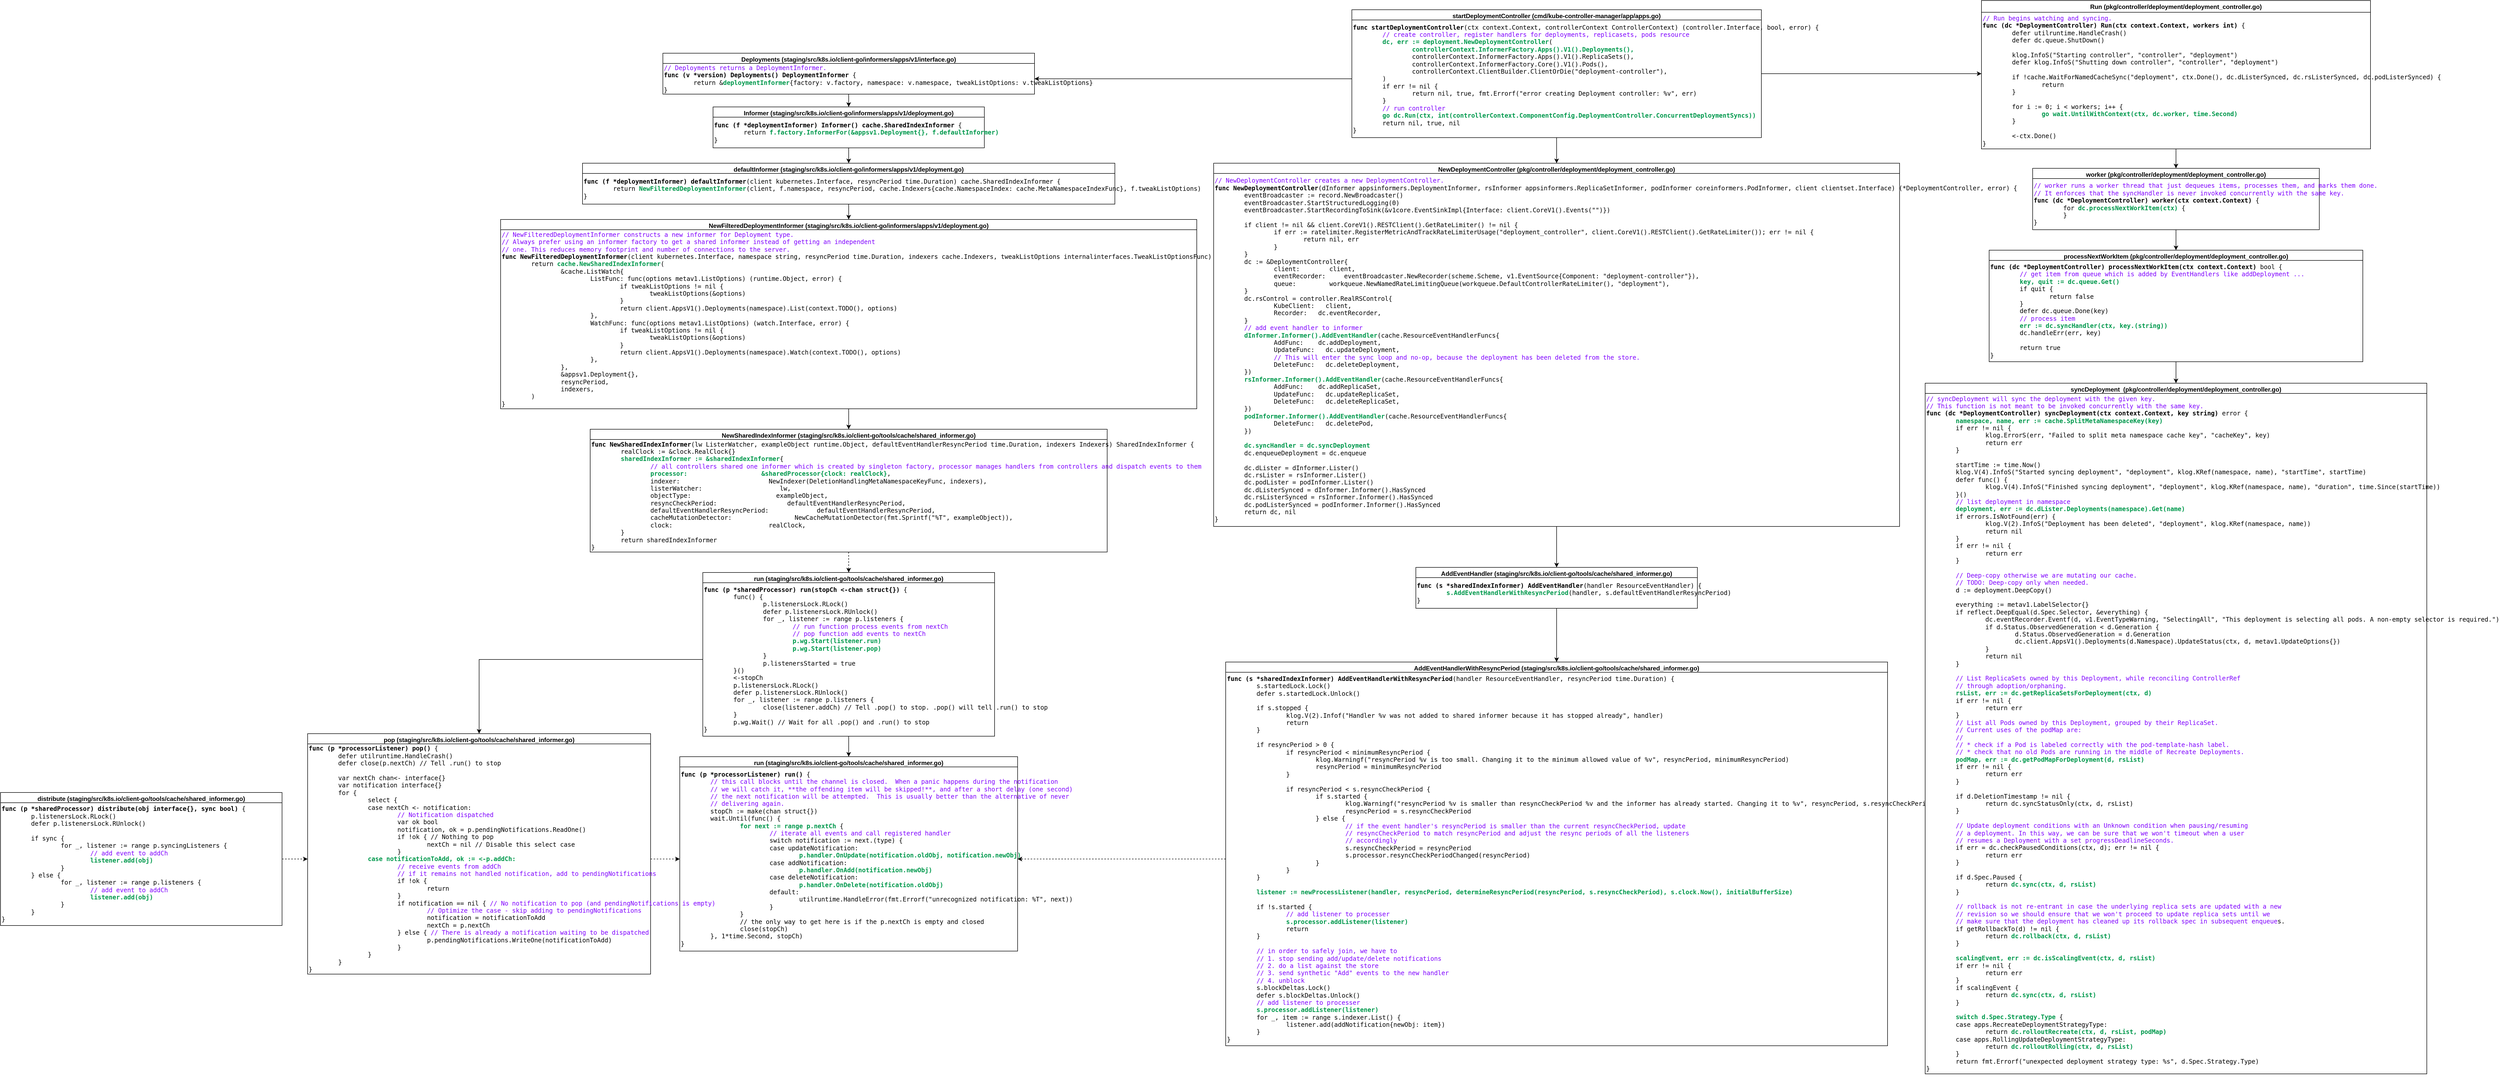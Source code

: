 <mxfile version="19.0.3" type="device"><diagram id="HCxS8oL4tQ2x_tnT8Usb" name="第 1 页"><mxGraphModel dx="3903" dy="865" grid="1" gridSize="10" guides="1" tooltips="1" connect="1" arrows="1" fold="1" page="1" pageScale="1" pageWidth="827" pageHeight="1169" math="0" shadow="0"><root><mxCell id="0"/><mxCell id="1" parent="0"/><mxCell id="SUEiK80_hyN9KT_NCAV2-45" style="edgeStyle=orthogonalEdgeStyle;rounded=0;orthogonalLoop=1;jettySize=auto;html=1;exitX=1;exitY=0.5;exitDx=0;exitDy=0;entryX=0;entryY=0.5;entryDx=0;entryDy=0;fontColor=#00994D;" edge="1" parent="1" source="SUEiK80_hyN9KT_NCAV2-1" target="SUEiK80_hyN9KT_NCAV2-43"><mxGeometry relative="1" as="geometry"/></mxCell><mxCell id="SUEiK80_hyN9KT_NCAV2-1" value="startDeploymentController (cmd/kube-controller-manager/app/apps.go)" style="swimlane;" vertex="1" parent="1"><mxGeometry x="620" y="40" width="800" height="250" as="geometry"/></mxCell><mxCell id="SUEiK80_hyN9KT_NCAV2-2" value="&lt;pre&gt;&lt;b&gt;func startDeploymentController&lt;/b&gt;(ctx context.Context, controllerContext ControllerContext) (controller.Interface, bool, error) {&lt;br&gt;&lt;span style=&quot;white-space: pre;&quot;&gt;&#9;&lt;/span&gt;&lt;font color=&quot;#7f00ff&quot;&gt;// create controller, register handlers for deployments, replicasets, pods resource&lt;/font&gt;&lt;br&gt;&lt;div&gt;&lt;span style=&quot;&quot;&gt;&#9;&lt;/span&gt;&lt;b&gt;&lt;font color=&quot;#00994d&quot;&gt;dc, err := deployment.NewDeploymentController&lt;/font&gt;&lt;/b&gt;(&lt;/div&gt;&lt;div&gt;&lt;span style=&quot;&quot;&gt;&#9;&#9;&lt;/span&gt;&lt;b&gt;&lt;font color=&quot;#00994d&quot;&gt;controllerContext.InformerFactory.Apps().V1().Deployments(),&lt;/font&gt;&lt;/b&gt;&lt;/div&gt;&lt;div&gt;&lt;span style=&quot;&quot;&gt;&#9;&#9;&lt;/span&gt;controllerContext.InformerFactory.Apps().V1().ReplicaSets(),&lt;/div&gt;&lt;div&gt;&lt;span style=&quot;&quot;&gt;&#9;&#9;&lt;/span&gt;controllerContext.InformerFactory.Core().V1().Pods(),&lt;/div&gt;&lt;div&gt;&lt;span style=&quot;&quot;&gt;&#9;&#9;&lt;/span&gt;controllerContext.ClientBuilder.ClientOrDie(&quot;deployment-controller&quot;),&lt;/div&gt;&lt;div&gt;&lt;span style=&quot;&quot;&gt;&#9;&lt;/span&gt;)&lt;/div&gt;&lt;div&gt;&lt;span style=&quot;&quot;&gt;&#9;&lt;/span&gt;if err != nil {&lt;/div&gt;&lt;div&gt;&lt;span style=&quot;&quot;&gt;&#9;&#9;&lt;/span&gt;return nil, true, fmt.Errorf(&quot;error creating Deployment controller: %v&quot;, err)&lt;/div&gt;&lt;div&gt;&lt;span style=&quot;&quot;&gt;&#9;&lt;/span&gt;}&lt;/div&gt;&lt;div&gt;&lt;span style=&quot;white-space: pre;&quot;&gt;&#9;&lt;/span&gt;&lt;font color=&quot;#7f00ff&quot;&gt;// run controller&lt;/font&gt;&lt;br&gt;&lt;/div&gt;&lt;div&gt;&lt;span style=&quot;&quot;&gt;&#9;&lt;/span&gt;&lt;b&gt;&lt;font color=&quot;#00994d&quot;&gt;go dc.Run(ctx, int(controllerContext.ComponentConfig.DeploymentController.ConcurrentDeploymentSyncs))&lt;/font&gt;&lt;/b&gt;&lt;/div&gt;&lt;div&gt;&lt;span style=&quot;&quot;&gt;&#9;&lt;/span&gt;return nil, true, nil&lt;/div&gt;&lt;div&gt;}&lt;/div&gt;&lt;/pre&gt;" style="rounded=0;whiteSpace=wrap;html=1;align=left;" vertex="1" parent="SUEiK80_hyN9KT_NCAV2-1"><mxGeometry y="20" width="800" height="230" as="geometry"/></mxCell><mxCell id="SUEiK80_hyN9KT_NCAV2-3" value="Deployments (staging/src/k8s.io/client-go/informers/apps/v1/interface.go)" style="swimlane;fontColor=#000000;" vertex="1" parent="1"><mxGeometry x="-726" y="125" width="726" height="80" as="geometry"/></mxCell><mxCell id="SUEiK80_hyN9KT_NCAV2-4" value="&lt;pre&gt;&lt;font color=&quot;#7f00ff&quot;&gt;// Deployments returns a DeploymentInformer.&lt;/font&gt;&lt;div&gt;&lt;b&gt;func (v *version) Deployments() DeploymentInformer&lt;/b&gt; {&lt;/div&gt;&lt;div&gt;&lt;span style=&quot;&quot;&gt;&#9;&lt;/span&gt;return &amp;amp;&lt;b&gt;&lt;font color=&quot;#00994d&quot;&gt;deploymentInformer&lt;/font&gt;&lt;/b&gt;{factory: v.factory, namespace: v.namespace, tweakListOptions: v.tweakListOptions}&lt;/div&gt;&lt;div&gt;}&lt;/div&gt;&lt;/pre&gt;" style="rounded=0;whiteSpace=wrap;html=1;fontColor=#000000;align=left;" vertex="1" parent="SUEiK80_hyN9KT_NCAV2-3"><mxGeometry y="20" width="726" height="60" as="geometry"/></mxCell><mxCell id="SUEiK80_hyN9KT_NCAV2-8" value="Informer (staging/src/k8s.io/client-go/informers/apps/v1/deployment.go)" style="swimlane;fontColor=#000000;" vertex="1" parent="1"><mxGeometry x="-628" y="230" width="530" height="80" as="geometry"/></mxCell><mxCell id="SUEiK80_hyN9KT_NCAV2-6" value="&lt;pre&gt;&lt;b&gt;func (f *deploymentInformer) Informer() cache.SharedIndexInformer&lt;/b&gt; {&lt;div&gt;&lt;span style=&quot;&quot;&gt;&#9;&lt;/span&gt;return &lt;b&gt;&lt;font color=&quot;#00994d&quot;&gt;f.factory.InformerFor(&amp;amp;appsv1.Deployment{}, f.defaultInformer)&lt;/font&gt;&lt;/b&gt;&lt;/div&gt;&lt;div&gt;}&lt;/div&gt;&lt;/pre&gt;" style="rounded=0;whiteSpace=wrap;html=1;fontColor=#000000;align=left;" vertex="1" parent="SUEiK80_hyN9KT_NCAV2-8"><mxGeometry y="20" width="530" height="60" as="geometry"/></mxCell><mxCell id="SUEiK80_hyN9KT_NCAV2-36" style="edgeStyle=orthogonalEdgeStyle;rounded=0;orthogonalLoop=1;jettySize=auto;html=1;exitX=0.5;exitY=1;exitDx=0;exitDy=0;entryX=0.5;entryY=0;entryDx=0;entryDy=0;fontColor=#00994D;" edge="1" parent="1" source="SUEiK80_hyN9KT_NCAV2-9" target="SUEiK80_hyN9KT_NCAV2-11"><mxGeometry relative="1" as="geometry"/></mxCell><mxCell id="SUEiK80_hyN9KT_NCAV2-9" value="defaultInformer (staging/src/k8s.io/client-go/informers/apps/v1/deployment.go)" style="swimlane;fontColor=#000000;" vertex="1" parent="1"><mxGeometry x="-883" y="340" width="1040" height="80" as="geometry"/></mxCell><mxCell id="SUEiK80_hyN9KT_NCAV2-10" value="&lt;pre&gt;&lt;b&gt;func (f *deploymentInformer) defaultInformer&lt;/b&gt;(client kubernetes.Interface, resyncPeriod time.Duration) cache.SharedIndexInformer {&lt;div&gt;&lt;span style=&quot;&quot;&gt;&#9;&lt;/span&gt;return &lt;b&gt;&lt;font color=&quot;#00994d&quot;&gt;NewFilteredDeploymentInformer&lt;/font&gt;&lt;/b&gt;(client, f.namespace, resyncPeriod, cache.Indexers{cache.NamespaceIndex: cache.MetaNamespaceIndexFunc}, f.tweakListOptions)&lt;/div&gt;&lt;div&gt;}&lt;/div&gt;&lt;/pre&gt;" style="rounded=0;whiteSpace=wrap;html=1;fontColor=#000000;align=left;" vertex="1" parent="SUEiK80_hyN9KT_NCAV2-9"><mxGeometry y="20" width="1040" height="60" as="geometry"/></mxCell><mxCell id="SUEiK80_hyN9KT_NCAV2-11" value="NewFilteredDeploymentInformer (staging/src/k8s.io/client-go/informers/apps/v1/deployment.go)" style="swimlane;fontColor=#000000;" vertex="1" parent="1"><mxGeometry x="-1043" y="450" width="1360" height="370" as="geometry"/></mxCell><mxCell id="SUEiK80_hyN9KT_NCAV2-12" value="&lt;pre&gt;&lt;font color=&quot;#7f00ff&quot;&gt;// NewFilteredDeploymentInformer constructs a new informer for Deployment type.&lt;/font&gt;&lt;div&gt;&lt;font color=&quot;#7f00ff&quot;&gt;// Always prefer using an informer factory to get a shared informer instead of getting an independent&lt;/font&gt;&lt;/div&gt;&lt;div&gt;&lt;font color=&quot;#7f00ff&quot;&gt;// one. This reduces memory footprint and number of connections to the server.&lt;/font&gt;&lt;/div&gt;&lt;div&gt;&lt;b&gt;func NewFilteredDeploymentInformer&lt;/b&gt;(client kubernetes.Interface, namespace string, resyncPeriod time.Duration, indexers cache.Indexers, tweakListOptions internalinterfaces.TweakListOptionsFunc) cache.SharedIndexInformer {&lt;/div&gt;&lt;div&gt;&lt;span style=&quot;&quot;&gt;&#9;&lt;/span&gt;return &lt;b&gt;&lt;font color=&quot;#00994d&quot;&gt;cache.NewSharedIndexInformer&lt;/font&gt;&lt;/b&gt;(&lt;/div&gt;&lt;div&gt;&lt;span style=&quot;&quot;&gt;&#9;&#9;&lt;/span&gt;&amp;amp;cache.ListWatch{&lt;/div&gt;&lt;div&gt;&lt;span style=&quot;&quot;&gt;&#9;&#9;&#9;&lt;/span&gt;ListFunc: func(options metav1.ListOptions) (runtime.Object, error) {&lt;/div&gt;&lt;div&gt;&lt;span style=&quot;&quot;&gt;&#9;&#9;&#9;&#9;&lt;/span&gt;if tweakListOptions != nil {&lt;/div&gt;&lt;div&gt;&lt;span style=&quot;&quot;&gt;&#9;&#9;&#9;&#9;&#9;&lt;/span&gt;tweakListOptions(&amp;amp;options)&lt;/div&gt;&lt;div&gt;&lt;span style=&quot;&quot;&gt;&#9;&#9;&#9;&#9;&lt;/span&gt;}&lt;/div&gt;&lt;div&gt;&lt;span style=&quot;&quot;&gt;&#9;&#9;&#9;&#9;&lt;/span&gt;return client.AppsV1().Deployments(namespace).List(context.TODO(), options)&lt;/div&gt;&lt;div&gt;&lt;span style=&quot;&quot;&gt;&#9;&#9;&#9;&lt;/span&gt;},&lt;/div&gt;&lt;div&gt;&lt;span style=&quot;&quot;&gt;&#9;&#9;&#9;&lt;/span&gt;WatchFunc: func(options metav1.ListOptions) (watch.Interface, error) {&lt;/div&gt;&lt;div&gt;&lt;span style=&quot;&quot;&gt;&#9;&#9;&#9;&#9;&lt;/span&gt;if tweakListOptions != nil {&lt;/div&gt;&lt;div&gt;&lt;span style=&quot;&quot;&gt;&#9;&#9;&#9;&#9;&#9;&lt;/span&gt;tweakListOptions(&amp;amp;options)&lt;/div&gt;&lt;div&gt;&lt;span style=&quot;&quot;&gt;&#9;&#9;&#9;&#9;&lt;/span&gt;}&lt;/div&gt;&lt;div&gt;&lt;span style=&quot;&quot;&gt;&#9;&#9;&#9;&#9;&lt;/span&gt;return client.AppsV1().Deployments(namespace).Watch(context.TODO(), options)&lt;/div&gt;&lt;div&gt;&lt;span style=&quot;&quot;&gt;&#9;&#9;&#9;&lt;/span&gt;},&lt;/div&gt;&lt;div&gt;&lt;span style=&quot;&quot;&gt;&#9;&#9;&lt;/span&gt;},&lt;/div&gt;&lt;div&gt;&lt;span style=&quot;&quot;&gt;&#9;&#9;&lt;/span&gt;&amp;amp;appsv1.Deployment{},&lt;/div&gt;&lt;div&gt;&lt;span style=&quot;&quot;&gt;&#9;&#9;&lt;/span&gt;resyncPeriod,&lt;/div&gt;&lt;div&gt;&lt;span style=&quot;&quot;&gt;&#9;&#9;&lt;/span&gt;indexers,&lt;/div&gt;&lt;div&gt;&lt;span style=&quot;&quot;&gt;&#9;&lt;/span&gt;)&lt;/div&gt;&lt;div&gt;}&lt;/div&gt;&lt;/pre&gt;" style="rounded=0;whiteSpace=wrap;html=1;fontColor=#000000;align=left;" vertex="1" parent="SUEiK80_hyN9KT_NCAV2-11"><mxGeometry y="20" width="1360" height="350" as="geometry"/></mxCell><mxCell id="SUEiK80_hyN9KT_NCAV2-13" value="NewSharedIndexInformer (staging/src/k8s.io/client-go/tools/cache/shared_informer.go)" style="swimlane;fontColor=#000000;" vertex="1" parent="1"><mxGeometry x="-868" y="860" width="1010" height="240" as="geometry"/></mxCell><mxCell id="SUEiK80_hyN9KT_NCAV2-14" value="&lt;pre&gt;&lt;div&gt;&lt;b&gt;func NewSharedIndexInformer&lt;/b&gt;(lw ListerWatcher, exampleObject runtime.Object, defaultEventHandlerResyncPeriod time.Duration, indexers Indexers) SharedIndexInformer {&lt;/div&gt;&lt;div&gt;&lt;span style=&quot;&quot;&gt;&#9;&lt;/span&gt;realClock := &amp;amp;clock.RealClock{}&lt;/div&gt;&lt;div&gt;&lt;span style=&quot;&quot;&gt;&#9;&lt;/span&gt;&lt;b&gt;&lt;font color=&quot;#00994d&quot;&gt;sharedIndexInformer := &amp;amp;sharedIndexInformer&lt;/font&gt;&lt;/b&gt;{&lt;/div&gt;&lt;div&gt;&lt;span style=&quot;white-space: pre;&quot;&gt;&#9;&lt;/span&gt;&lt;span style=&quot;white-space: pre;&quot;&gt;&#9;&lt;/span&gt;&lt;font color=&quot;#7f00ff&quot;&gt;// all controllers shared one informer which is created by singleton factory, processor manages handlers from controllers and dispatch events to them&lt;/font&gt;&lt;br&gt;&lt;/div&gt;&lt;div&gt;&lt;span style=&quot;&quot;&gt;&#9;&#9;&lt;/span&gt;&lt;b&gt;&lt;font color=&quot;#00994d&quot;&gt;processor:&amp;nbsp; &amp;nbsp; &amp;nbsp; &amp;nbsp; &amp;nbsp; &amp;nbsp; &amp;nbsp; &amp;nbsp; &amp;nbsp; &amp;nbsp; &amp;amp;sharedProcessor{clock: realClock}&lt;/font&gt;&lt;/b&gt;,&lt;/div&gt;&lt;div&gt;&lt;span style=&quot;&quot;&gt;&#9;&#9;&lt;/span&gt;indexer:&amp;nbsp; &amp;nbsp; &amp;nbsp; &amp;nbsp; &amp;nbsp; &amp;nbsp; &amp;nbsp; &amp;nbsp; &amp;nbsp; &amp;nbsp; &amp;nbsp; &amp;nbsp;&amp;nbsp;NewIndexer(DeletionHandlingMetaNamespaceKeyFunc, indexers),&lt;/div&gt;&lt;div&gt;&lt;span style=&quot;&quot;&gt;&#9;&#9;&lt;/span&gt;listerWatcher:&amp;nbsp; &amp;nbsp; &amp;nbsp; &amp;nbsp; &amp;nbsp; &amp;nbsp; &amp;nbsp; &amp;nbsp; &amp;nbsp; &amp;nbsp;  lw,&lt;/div&gt;&lt;div&gt;&lt;span style=&quot;&quot;&gt;&#9;&#9;&lt;/span&gt;objectType:&amp;nbsp; &amp;nbsp; &amp;nbsp; &amp;nbsp; &amp;nbsp; &amp;nbsp; &amp;nbsp; &amp;nbsp; &amp;nbsp; &amp;nbsp; &amp;nbsp;  exampleObject,&lt;/div&gt;&lt;div&gt;&lt;span style=&quot;&quot;&gt;&#9;&#9;&lt;/span&gt;resyncCheckPeriod:&amp;nbsp; &amp;nbsp; &amp;nbsp; &amp;nbsp; &amp;nbsp; &amp;nbsp; &amp;nbsp; &amp;nbsp;    defaultEventHandlerResyncPeriod,&lt;/div&gt;&lt;div&gt;&lt;span style=&quot;&quot;&gt;&#9;&#9;&lt;/span&gt;defaultEventHandlerResyncPeriod:             defaultEventHandlerResyncPeriod,&lt;/div&gt;&lt;div&gt;&lt;span style=&quot;&quot;&gt;&#9;&#9;&lt;/span&gt;cacheMutationDetector:&amp;nbsp; &amp;nbsp; &amp;nbsp; &amp;nbsp; &amp;nbsp; &amp;nbsp;      NewCacheMutationDetector(fmt.Sprintf(&quot;%T&quot;, exampleObject)),&lt;/div&gt;&lt;div&gt;&lt;span style=&quot;&quot;&gt;&#9;&#9;&lt;/span&gt;clock:&amp;nbsp; &amp;nbsp; &amp;nbsp; &amp;nbsp; &amp;nbsp; &amp;nbsp; &amp;nbsp; &amp;nbsp; &amp;nbsp; &amp;nbsp; &amp;nbsp; &amp;nbsp; &amp;nbsp; realClock,&lt;/div&gt;&lt;div&gt;&lt;span style=&quot;&quot;&gt;&#9;&lt;/span&gt;}&lt;/div&gt;&lt;div&gt;&lt;span style=&quot;&quot;&gt;&#9;&lt;/span&gt;return sharedIndexInformer&lt;/div&gt;&lt;div&gt;}&lt;/div&gt;&lt;/pre&gt;" style="rounded=0;whiteSpace=wrap;html=1;fontColor=#000000;align=left;" vertex="1" parent="SUEiK80_hyN9KT_NCAV2-13"><mxGeometry y="20" width="1010" height="220" as="geometry"/></mxCell><mxCell id="SUEiK80_hyN9KT_NCAV2-15" value="NewDeploymentController (pkg/controller/deployment/deployment_controller.go)" style="swimlane;fontColor=#000000;" vertex="1" parent="1"><mxGeometry x="350" y="340" width="1340" height="710" as="geometry"/></mxCell><mxCell id="SUEiK80_hyN9KT_NCAV2-16" value="&lt;pre&gt;&lt;font color=&quot;#7f00ff&quot;&gt;// NewDeploymentController creates a new DeploymentController.&lt;/font&gt;&lt;div&gt;&lt;b&gt;func NewDeploymentController&lt;/b&gt;(dInformer appsinformers.DeploymentInformer, rsInformer appsinformers.ReplicaSetInformer, podInformer coreinformers.PodInformer, client clientset.Interface) (*DeploymentController, error) {&lt;/div&gt;&lt;div&gt;&lt;span style=&quot;&quot;&gt;&#9;&lt;/span&gt;eventBroadcaster := record.NewBroadcaster()&lt;/div&gt;&lt;div&gt;&lt;span style=&quot;&quot;&gt;&#9;&lt;/span&gt;eventBroadcaster.StartStructuredLogging(0)&lt;/div&gt;&lt;div&gt;&lt;span style=&quot;&quot;&gt;&#9;&lt;/span&gt;eventBroadcaster.StartRecordingToSink(&amp;amp;v1core.EventSinkImpl{Interface: client.CoreV1().Events(&quot;&quot;)})&lt;/div&gt;&lt;div&gt;&lt;br&gt;&lt;/div&gt;&lt;div&gt;&lt;span style=&quot;&quot;&gt;&#9;&lt;/span&gt;if client != nil &amp;amp;&amp;amp; client.CoreV1().RESTClient().GetRateLimiter() != nil {&lt;/div&gt;&lt;div&gt;&lt;span style=&quot;&quot;&gt;&#9;&#9;&lt;/span&gt;if err := ratelimiter.RegisterMetricAndTrackRateLimiterUsage(&quot;deployment_controller&quot;, client.CoreV1().RESTClient().GetRateLimiter()); err != nil {&lt;/div&gt;&lt;div&gt;&lt;span style=&quot;&quot;&gt;&#9;&#9;&#9;&lt;/span&gt;return nil, err&lt;/div&gt;&lt;div&gt;&lt;span style=&quot;&quot;&gt;&#9;&#9;&lt;/span&gt;}&lt;/div&gt;&lt;div&gt;&lt;span style=&quot;&quot;&gt;&#9;&lt;/span&gt;}&lt;/div&gt;&lt;div&gt;&lt;span style=&quot;&quot;&gt;&#9;&lt;/span&gt;dc := &amp;amp;DeploymentController{&lt;/div&gt;&lt;div&gt;&lt;span style=&quot;&quot;&gt;&#9;&#9;&lt;/span&gt;client:&amp;nbsp; &amp;nbsp; &amp;nbsp; &amp;nbsp; client,&lt;/div&gt;&lt;div&gt;&lt;span style=&quot;&quot;&gt;&#9;&#9;&lt;/span&gt;eventRecorder:     eventBroadcaster.NewRecorder(scheme.Scheme, v1.EventSource{Component: &quot;deployment-controller&quot;}),&lt;/div&gt;&lt;div&gt;&lt;span style=&quot;&quot;&gt;&#9;&#9;&lt;/span&gt;queue:&amp;nbsp; &amp;nbsp; &amp;nbsp; &amp;nbsp;  workqueue.NewNamedRateLimitingQueue(workqueue.DefaultControllerRateLimiter(), &quot;deployment&quot;),&lt;/div&gt;&lt;div&gt;&lt;span style=&quot;&quot;&gt;&#9;&lt;/span&gt;}&lt;/div&gt;&lt;div&gt;&lt;span style=&quot;&quot;&gt;&#9;&lt;/span&gt;dc.rsControl = controller.RealRSControl{&lt;/div&gt;&lt;div&gt;&lt;span style=&quot;&quot;&gt;&#9;&#9;&lt;/span&gt;KubeClient:   client,&lt;/div&gt;&lt;div&gt;&lt;span style=&quot;&quot;&gt;&#9;&#9;&lt;/span&gt;Recorder:&amp;nbsp; &amp;nbsp;dc.eventRecorder,&lt;/div&gt;&lt;div&gt;&lt;span style=&quot;&quot;&gt;&#9;&lt;/span&gt;}&lt;/div&gt;&lt;div&gt;&lt;span style=&quot;white-space: pre;&quot;&gt;&#9;&lt;/span&gt;&lt;font color=&quot;#7f00ff&quot;&gt;// add event handler to informer&lt;/font&gt;&lt;br&gt;&lt;/div&gt;&lt;div&gt;&lt;span style=&quot;&quot;&gt;&#9;&lt;/span&gt;&lt;b&gt;&lt;font color=&quot;#00994d&quot;&gt;dInformer.Informer().AddEventHandler&lt;/font&gt;&lt;/b&gt;(cache.ResourceEventHandlerFuncs{&lt;/div&gt;&lt;div&gt;&lt;span style=&quot;&quot;&gt;&#9;&#9;&lt;/span&gt;AddFunc:&amp;nbsp; &amp;nbsp; dc.addDeployment,&lt;/div&gt;&lt;div&gt;&lt;span style=&quot;&quot;&gt;&#9;&#9;&lt;/span&gt;UpdateFunc:   dc.updateDeployment,&lt;/div&gt;&lt;div&gt;&lt;span style=&quot;&quot;&gt;&#9;&#9;&lt;/span&gt;&lt;font color=&quot;#7f00ff&quot;&gt;// This will enter the sync loop and no-op, because the deployment has been deleted from the store.&lt;/font&gt;&lt;/div&gt;&lt;div&gt;&lt;span style=&quot;&quot;&gt;&#9;&#9;&lt;/span&gt;DeleteFunc:   dc.deleteDeployment,&lt;/div&gt;&lt;div&gt;&lt;span style=&quot;&quot;&gt;&#9;&lt;/span&gt;})&lt;/div&gt;&lt;div&gt;&lt;span style=&quot;&quot;&gt;&#9;&lt;/span&gt;&lt;b&gt;&lt;font color=&quot;#00994d&quot;&gt;rsInformer.Informer().AddEventHandler&lt;/font&gt;&lt;/b&gt;(cache.ResourceEventHandlerFuncs{&lt;/div&gt;&lt;div&gt;&lt;span style=&quot;&quot;&gt;&#9;&#9;&lt;/span&gt;AddFunc:&amp;nbsp; &amp;nbsp; dc.addReplicaSet,&lt;/div&gt;&lt;div&gt;&lt;span style=&quot;&quot;&gt;&#9;&#9;&lt;/span&gt;UpdateFunc:   dc.updateReplicaSet,&lt;/div&gt;&lt;div&gt;&lt;span style=&quot;&quot;&gt;&#9;&#9;&lt;/span&gt;DeleteFunc:   dc.deleteReplicaSet,&lt;/div&gt;&lt;div&gt;&lt;span style=&quot;&quot;&gt;&#9;&lt;/span&gt;})&lt;/div&gt;&lt;div&gt;&lt;span style=&quot;&quot;&gt;&#9;&lt;/span&gt;&lt;b&gt;&lt;font color=&quot;#00994d&quot;&gt;podInformer.Informer().AddEventHandler&lt;/font&gt;&lt;/b&gt;(cache.ResourceEventHandlerFuncs{&lt;/div&gt;&lt;div&gt;&lt;span style=&quot;&quot;&gt;&#9;&#9;&lt;/span&gt;DeleteFunc:   dc.deletePod,&lt;/div&gt;&lt;div&gt;&lt;span style=&quot;&quot;&gt;&#9;&lt;/span&gt;})&lt;/div&gt;&lt;div&gt;&lt;br&gt;&lt;/div&gt;&lt;div&gt;&lt;span style=&quot;&quot;&gt;&#9;&lt;/span&gt;&lt;b&gt;&lt;font color=&quot;#00994d&quot;&gt;dc.syncHandler = dc.syncDeployment&lt;/font&gt;&lt;/b&gt;&lt;/div&gt;&lt;div&gt;&lt;span style=&quot;&quot;&gt;&#9;&lt;/span&gt;dc.enqueueDeployment = dc.enqueue&lt;/div&gt;&lt;div&gt;&lt;br&gt;&lt;/div&gt;&lt;div&gt;&lt;span style=&quot;&quot;&gt;&#9;&lt;/span&gt;dc.dLister = dInformer.Lister()&lt;/div&gt;&lt;div&gt;&lt;span style=&quot;&quot;&gt;&#9;&lt;/span&gt;dc.rsLister = rsInformer.Lister()&lt;/div&gt;&lt;div&gt;&lt;span style=&quot;&quot;&gt;&#9;&lt;/span&gt;dc.podLister = podInformer.Lister()&lt;/div&gt;&lt;div&gt;&lt;span style=&quot;&quot;&gt;&#9;&lt;/span&gt;dc.dListerSynced = dInformer.Informer().HasSynced&lt;/div&gt;&lt;div&gt;&lt;span style=&quot;&quot;&gt;&#9;&lt;/span&gt;dc.rsListerSynced = rsInformer.Informer().HasSynced&lt;/div&gt;&lt;div&gt;&lt;span style=&quot;&quot;&gt;&#9;&lt;/span&gt;dc.podListerSynced = podInformer.Informer().HasSynced&lt;/div&gt;&lt;div&gt;&lt;span style=&quot;&quot;&gt;&#9;&lt;/span&gt;return dc, nil&lt;/div&gt;&lt;div&gt;}&lt;/div&gt;&lt;/pre&gt;" style="rounded=0;whiteSpace=wrap;html=1;fontColor=#000000;align=left;" vertex="1" parent="SUEiK80_hyN9KT_NCAV2-15"><mxGeometry y="20" width="1340" height="690" as="geometry"/></mxCell><mxCell id="SUEiK80_hyN9KT_NCAV2-17" value="AddEventHandler (staging/src/k8s.io/client-go/tools/cache/shared_informer.go)" style="swimlane;fontColor=#000000;" vertex="1" parent="1"><mxGeometry x="745" y="1130" width="550" height="80" as="geometry"/></mxCell><mxCell id="SUEiK80_hyN9KT_NCAV2-18" value="&lt;pre&gt;&lt;b&gt;func (s *sharedIndexInformer) AddEventHandler&lt;/b&gt;(handler ResourceEventHandler) {&lt;div&gt;&lt;span style=&quot;&quot;&gt;&#9;&lt;/span&gt;&lt;b&gt;&lt;font color=&quot;#00994d&quot;&gt;s.AddEventHandlerWithResyncPeriod&lt;/font&gt;&lt;/b&gt;(handler, s.defaultEventHandlerResyncPeriod)&lt;/div&gt;&lt;div&gt;}&lt;/div&gt;&lt;/pre&gt;" style="rounded=0;whiteSpace=wrap;html=1;fontColor=#000000;align=left;" vertex="1" parent="SUEiK80_hyN9KT_NCAV2-17"><mxGeometry y="20" width="550" height="60" as="geometry"/></mxCell><mxCell id="SUEiK80_hyN9KT_NCAV2-19" value="AddEventHandlerWithResyncPeriod (staging/src/k8s.io/client-go/tools/cache/shared_informer.go)" style="swimlane;fontColor=#000000;" vertex="1" parent="1"><mxGeometry x="373.5" y="1315" width="1293" height="750" as="geometry"/></mxCell><mxCell id="SUEiK80_hyN9KT_NCAV2-20" value="&lt;pre&gt;&lt;b&gt;func (s *sharedIndexInformer) AddEventHandlerWithResyncPeriod&lt;/b&gt;(handler ResourceEventHandler, resyncPeriod time.Duration) {&lt;div&gt;&lt;span style=&quot;&quot;&gt;&#9;&lt;/span&gt;s.startedLock.Lock()&lt;/div&gt;&lt;div&gt;&lt;span style=&quot;&quot;&gt;&#9;&lt;/span&gt;defer s.startedLock.Unlock()&lt;/div&gt;&lt;div&gt;&lt;br&gt;&lt;/div&gt;&lt;div&gt;&lt;span style=&quot;&quot;&gt;&#9;&lt;/span&gt;if s.stopped {&lt;/div&gt;&lt;div&gt;&lt;span style=&quot;&quot;&gt;&#9;&#9;&lt;/span&gt;klog.V(2).Infof(&quot;Handler %v was not added to shared informer because it has stopped already&quot;, handler)&lt;/div&gt;&lt;div&gt;&lt;span style=&quot;&quot;&gt;&#9;&#9;&lt;/span&gt;return&lt;/div&gt;&lt;div&gt;&lt;span style=&quot;&quot;&gt;&#9;&lt;/span&gt;}&lt;/div&gt;&lt;div&gt;&lt;br&gt;&lt;/div&gt;&lt;div&gt;&lt;span style=&quot;&quot;&gt;&#9;&lt;/span&gt;if resyncPeriod &amp;gt; 0 {&lt;/div&gt;&lt;div&gt;&lt;span style=&quot;&quot;&gt;&#9;&#9;&lt;/span&gt;if resyncPeriod &amp;lt; minimumResyncPeriod {&lt;/div&gt;&lt;div&gt;&lt;span style=&quot;&quot;&gt;&#9;&#9;&#9;&lt;/span&gt;klog.Warningf(&quot;resyncPeriod %v is too small. Changing it to the minimum allowed value of %v&quot;, resyncPeriod, minimumResyncPeriod)&lt;/div&gt;&lt;div&gt;&lt;span style=&quot;&quot;&gt;&#9;&#9;&#9;&lt;/span&gt;resyncPeriod = minimumResyncPeriod&lt;/div&gt;&lt;div&gt;&lt;span style=&quot;&quot;&gt;&#9;&#9;&lt;/span&gt;}&lt;/div&gt;&lt;div&gt;&lt;br&gt;&lt;/div&gt;&lt;div&gt;&lt;span style=&quot;&quot;&gt;&#9;&#9;&lt;/span&gt;if resyncPeriod &amp;lt; s.resyncCheckPeriod {&lt;/div&gt;&lt;div&gt;&lt;span style=&quot;&quot;&gt;&#9;&#9;&#9;&lt;/span&gt;if s.started {&lt;/div&gt;&lt;div&gt;&lt;span style=&quot;&quot;&gt;&#9;&#9;&#9;&#9;&lt;/span&gt;klog.Warningf(&quot;resyncPeriod %v is smaller than resyncCheckPeriod %v and the informer has already started. Changing it to %v&quot;, resyncPeriod, s.resyncCheckPeriod, s.resyncCheckPeriod)&lt;/div&gt;&lt;div&gt;&lt;span style=&quot;&quot;&gt;&#9;&#9;&#9;&#9;&lt;/span&gt;resyncPeriod = s.resyncCheckPeriod&lt;/div&gt;&lt;div&gt;&lt;span style=&quot;&quot;&gt;&#9;&#9;&#9;&lt;/span&gt;} else {&lt;/div&gt;&lt;div&gt;&lt;font color=&quot;#7f00ff&quot;&gt;&lt;span style=&quot;&quot;&gt;&#9;&#9;&#9;&#9;&lt;/span&gt;// if the event handler's resyncPeriod is smaller than the current resyncCheckPeriod, update&lt;/font&gt;&lt;/div&gt;&lt;div&gt;&lt;font color=&quot;#7f00ff&quot;&gt;&lt;span style=&quot;&quot;&gt;&#9;&#9;&#9;&#9;&lt;/span&gt;// resyncCheckPeriod to match resyncPeriod and adjust the resync periods of all the listeners&lt;/font&gt;&lt;/div&gt;&lt;div&gt;&lt;font color=&quot;#7f00ff&quot;&gt;&lt;span style=&quot;&quot;&gt;&#9;&#9;&#9;&#9;&lt;/span&gt;// accordingly&lt;/font&gt;&lt;/div&gt;&lt;div&gt;&lt;span style=&quot;&quot;&gt;&#9;&#9;&#9;&#9;&lt;/span&gt;s.resyncCheckPeriod = resyncPeriod&lt;/div&gt;&lt;div&gt;&lt;span style=&quot;&quot;&gt;&#9;&#9;&#9;&#9;&lt;/span&gt;s.processor.resyncCheckPeriodChanged(resyncPeriod)&lt;/div&gt;&lt;div&gt;&lt;span style=&quot;&quot;&gt;&#9;&#9;&#9;&lt;/span&gt;}&lt;/div&gt;&lt;div&gt;&lt;span style=&quot;&quot;&gt;&#9;&#9;&lt;/span&gt;}&lt;/div&gt;&lt;div&gt;&lt;span style=&quot;&quot;&gt;&#9;&lt;/span&gt;}&lt;/div&gt;&lt;div&gt;&lt;br&gt;&lt;/div&gt;&lt;div&gt;&lt;span style=&quot;&quot;&gt;&#9;&lt;/span&gt;&lt;b&gt;&lt;font color=&quot;#00994d&quot;&gt;listener := newProcessListener(handler, resyncPeriod, determineResyncPeriod(resyncPeriod, s.resyncCheckPeriod), s.clock.Now(), initialBufferSize)&lt;/font&gt;&lt;/b&gt;&lt;/div&gt;&lt;div&gt;&lt;br&gt;&lt;/div&gt;&lt;div&gt;&lt;span style=&quot;&quot;&gt;&#9;&lt;/span&gt;if !s.started {&lt;/div&gt;&lt;div&gt;&lt;span style=&quot;white-space: pre;&quot;&gt;&#9;&lt;/span&gt;&lt;span style=&quot;white-space: pre;&quot;&gt;&#9;&lt;/span&gt;&lt;font color=&quot;#7f00ff&quot;&gt;// add listener to processer&lt;/font&gt;&lt;br&gt;&lt;/div&gt;&lt;div&gt;&lt;span style=&quot;&quot;&gt;&#9;&#9;&lt;/span&gt;&lt;b&gt;&lt;font color=&quot;#00994d&quot;&gt;s.processor.addListener(listener)&lt;/font&gt;&lt;/b&gt;&lt;/div&gt;&lt;div&gt;&lt;span style=&quot;&quot;&gt;&#9;&#9;&lt;/span&gt;return&lt;/div&gt;&lt;div&gt;&lt;span style=&quot;&quot;&gt;&#9;&lt;/span&gt;}&lt;/div&gt;&lt;div&gt;&lt;br&gt;&lt;/div&gt;&lt;div&gt;&lt;font color=&quot;#7f00ff&quot;&gt;&lt;span style=&quot;&quot;&gt;&#9;&lt;/span&gt;// in order to safely join, we have to&lt;/font&gt;&lt;/div&gt;&lt;div&gt;&lt;font color=&quot;#7f00ff&quot;&gt;&lt;span style=&quot;&quot;&gt;&#9;&lt;/span&gt;// 1. stop sending add/update/delete notifications&lt;/font&gt;&lt;/div&gt;&lt;div&gt;&lt;font color=&quot;#7f00ff&quot;&gt;&lt;span style=&quot;&quot;&gt;&#9;&lt;/span&gt;// 2. do a list against the store&lt;/font&gt;&lt;/div&gt;&lt;div&gt;&lt;font color=&quot;#7f00ff&quot;&gt;&lt;span style=&quot;&quot;&gt;&#9;&lt;/span&gt;// 3. send synthetic &quot;Add&quot; events to the new handler&lt;/font&gt;&lt;/div&gt;&lt;div&gt;&lt;font color=&quot;#7f00ff&quot;&gt;&lt;span style=&quot;&quot;&gt;&#9;&lt;/span&gt;// 4. unblock&lt;/font&gt;&lt;/div&gt;&lt;div&gt;&lt;span style=&quot;&quot;&gt;&#9;&lt;/span&gt;s.blockDeltas.Lock()&lt;/div&gt;&lt;div&gt;&lt;span style=&quot;&quot;&gt;&#9;&lt;/span&gt;defer s.blockDeltas.Unlock()&lt;/div&gt;&lt;div&gt;&lt;span style=&quot;white-space: pre;&quot;&gt;&#9;&lt;/span&gt;&lt;font color=&quot;#7f00ff&quot;&gt;// add listener to processer&lt;/font&gt;&lt;br&gt;&lt;/div&gt;&lt;div&gt;&lt;span style=&quot;&quot;&gt;&#9;&lt;/span&gt;&lt;b&gt;&lt;font color=&quot;#00994d&quot;&gt;s.processor.addListener(listener)&lt;/font&gt;&lt;/b&gt;&lt;/div&gt;&lt;div&gt;&lt;span style=&quot;&quot;&gt;&#9;&lt;/span&gt;for _, item := range s.indexer.List() {&lt;/div&gt;&lt;div&gt;&lt;span style=&quot;&quot;&gt;&#9;&#9;&lt;/span&gt;listener.add(addNotification{newObj: item})&lt;/div&gt;&lt;div&gt;&lt;span style=&quot;&quot;&gt;&#9;&lt;/span&gt;}&lt;/div&gt;&lt;div&gt;}&lt;/div&gt;&lt;/pre&gt;" style="rounded=0;whiteSpace=wrap;html=1;fontColor=#000000;align=left;" vertex="1" parent="SUEiK80_hyN9KT_NCAV2-19"><mxGeometry y="20" width="1293" height="730" as="geometry"/></mxCell><mxCell id="SUEiK80_hyN9KT_NCAV2-21" value="run (staging/src/k8s.io/client-go/tools/cache/shared_informer.go)" style="swimlane;fontColor=#000000;" vertex="1" parent="1"><mxGeometry x="-648" y="1140" width="570" height="320" as="geometry"/></mxCell><mxCell id="SUEiK80_hyN9KT_NCAV2-22" value="&lt;pre&gt;&lt;b&gt;func (p *sharedProcessor) run(stopCh &amp;lt;-chan struct{})&lt;/b&gt; {&lt;div&gt;&lt;span style=&quot;&quot;&gt;&#9;&lt;/span&gt;func() {&lt;/div&gt;&lt;div&gt;&lt;span style=&quot;&quot;&gt;&#9;&#9;&lt;/span&gt;p.listenersLock.RLock()&lt;/div&gt;&lt;div&gt;&lt;span style=&quot;&quot;&gt;&#9;&#9;&lt;/span&gt;defer p.listenersLock.RUnlock()&lt;/div&gt;&lt;div&gt;&lt;span style=&quot;&quot;&gt;&#9;&#9;&lt;/span&gt;for _, listener := range p.listeners {&lt;/div&gt;&lt;div&gt;&lt;font color=&quot;#7f00ff&quot;&gt;&lt;span style=&quot;white-space: pre;&quot;&gt;&#9;&lt;/span&gt;&lt;span style=&quot;white-space: pre;&quot;&gt;&#9;&lt;/span&gt;&lt;span style=&quot;white-space: pre;&quot;&gt;&#9;&lt;/span&gt;// run function process events from nextCh&lt;br&gt;&lt;/font&gt;&lt;/div&gt;&lt;div&gt;&lt;font color=&quot;#7f00ff&quot;&gt;&lt;span style=&quot;white-space: pre;&quot;&gt;&#9;&lt;/span&gt;&lt;span style=&quot;white-space: pre;&quot;&gt;&#9;&lt;/span&gt;&lt;span style=&quot;white-space: pre;&quot;&gt;&#9;&lt;/span&gt;// pop function add events to nextCh&lt;/font&gt;&lt;br&gt;&lt;/div&gt;&lt;div&gt;&lt;span style=&quot;&quot;&gt;&#9;&#9;&#9;&lt;/span&gt;&lt;b&gt;&lt;font color=&quot;#00994d&quot;&gt;p.wg.Start(listener.run)&lt;/font&gt;&lt;/b&gt;&lt;/div&gt;&lt;div&gt;&lt;span style=&quot;&quot;&gt;&#9;&#9;&#9;&lt;/span&gt;&lt;b&gt;&lt;font color=&quot;#00994d&quot;&gt;p.wg.Start(listener.pop)&lt;/font&gt;&lt;/b&gt;&lt;/div&gt;&lt;div&gt;&lt;span style=&quot;&quot;&gt;&#9;&#9;&lt;/span&gt;}&lt;/div&gt;&lt;div&gt;&lt;span style=&quot;&quot;&gt;&#9;&#9;&lt;/span&gt;p.listenersStarted = true&lt;/div&gt;&lt;div&gt;&lt;span style=&quot;&quot;&gt;&#9;&lt;/span&gt;}()&lt;/div&gt;&lt;div&gt;&lt;span style=&quot;&quot;&gt;&#9;&lt;/span&gt;&amp;lt;-stopCh&lt;/div&gt;&lt;div&gt;&lt;span style=&quot;&quot;&gt;&#9;&lt;/span&gt;p.listenersLock.RLock()&lt;/div&gt;&lt;div&gt;&lt;span style=&quot;&quot;&gt;&#9;&lt;/span&gt;defer p.listenersLock.RUnlock()&lt;/div&gt;&lt;div&gt;&lt;span style=&quot;&quot;&gt;&#9;&lt;/span&gt;for _, listener := range p.listeners {&lt;/div&gt;&lt;div&gt;&lt;span style=&quot;&quot;&gt;&#9;&#9;&lt;/span&gt;close(listener.addCh) // Tell .pop() to stop. .pop() will tell .run() to stop&lt;/div&gt;&lt;div&gt;&lt;span style=&quot;&quot;&gt;&#9;&lt;/span&gt;}&lt;/div&gt;&lt;div&gt;&lt;span style=&quot;&quot;&gt;&#9;&lt;/span&gt;p.wg.Wait() // Wait for all .pop() and .run() to stop&lt;/div&gt;&lt;div&gt;}&lt;/div&gt;&lt;/pre&gt;" style="rounded=0;whiteSpace=wrap;html=1;fontColor=#000000;align=left;" vertex="1" parent="SUEiK80_hyN9KT_NCAV2-21"><mxGeometry y="20" width="570" height="300" as="geometry"/></mxCell><mxCell id="SUEiK80_hyN9KT_NCAV2-23" value="run (staging/src/k8s.io/client-go/tools/cache/shared_informer.go)" style="swimlane;fontColor=#000000;" vertex="1" parent="1"><mxGeometry x="-693" y="1500" width="660" height="380" as="geometry"/></mxCell><mxCell id="SUEiK80_hyN9KT_NCAV2-24" value="&lt;pre&gt;&lt;b&gt;func (p *processorListener) run()&lt;/b&gt; {&lt;div&gt;&lt;font color=&quot;#7f00ff&quot;&gt;&lt;span style=&quot;&quot;&gt;&#9;&lt;/span&gt;// this call blocks until the channel is closed.&amp;nbsp; When a panic happens during the notification&lt;/font&gt;&lt;/div&gt;&lt;div&gt;&lt;font color=&quot;#7f00ff&quot;&gt;&lt;span style=&quot;&quot;&gt;&#9;&lt;/span&gt;// we will catch it, **the offending item will be skipped!**, and after a short delay (one second)&lt;/font&gt;&lt;/div&gt;&lt;div&gt;&lt;font color=&quot;#7f00ff&quot;&gt;&lt;span style=&quot;&quot;&gt;&#9;&lt;/span&gt;// the next notification will be attempted.&amp;nbsp; This is usually better than the alternative of never&lt;/font&gt;&lt;/div&gt;&lt;div&gt;&lt;font color=&quot;#7f00ff&quot;&gt;&lt;span style=&quot;&quot;&gt;&#9;&lt;/span&gt;// delivering again.&lt;/font&gt;&lt;/div&gt;&lt;div&gt;&lt;span style=&quot;&quot;&gt;&#9;&lt;/span&gt;stopCh := make(chan struct{})&lt;/div&gt;&lt;div&gt;&lt;span style=&quot;&quot;&gt;&#9;&lt;/span&gt;wait.Until(func() {&lt;/div&gt;&lt;div&gt;&lt;span style=&quot;&quot;&gt;&#9;&#9;&lt;/span&gt;&lt;b&gt;&lt;font color=&quot;#00994d&quot;&gt;for next := range p.nextCh&lt;/font&gt;&lt;/b&gt; {&lt;/div&gt;&lt;div&gt;&lt;span style=&quot;white-space: pre;&quot;&gt;&#9;&lt;/span&gt;&lt;span style=&quot;white-space: pre;&quot;&gt;&#9;&lt;/span&gt;&lt;span style=&quot;white-space: pre;&quot;&gt;&#9;&lt;/span&gt;&lt;font color=&quot;#7f00ff&quot;&gt;// iterate all events and call registered handler&lt;/font&gt;&lt;br&gt;&lt;/div&gt;&lt;div&gt;&lt;span style=&quot;&quot;&gt;&#9;&#9;&#9;&lt;/span&gt;switch notification := next.(type) {&lt;/div&gt;&lt;div&gt;&lt;span style=&quot;&quot;&gt;&#9;&#9;&#9;&lt;/span&gt;case updateNotification:&lt;/div&gt;&lt;div&gt;&lt;span style=&quot;&quot;&gt;&#9;&#9;&#9;&#9;&lt;/span&gt;&lt;b&gt;&lt;font color=&quot;#00994d&quot;&gt;p.handler.OnUpdate(notification.oldObj, notification.newObj)&lt;/font&gt;&lt;/b&gt;&lt;/div&gt;&lt;div&gt;&lt;span style=&quot;&quot;&gt;&#9;&#9;&#9;&lt;/span&gt;case addNotification:&lt;/div&gt;&lt;div&gt;&lt;span style=&quot;&quot;&gt;&#9;&#9;&#9;&#9;&lt;/span&gt;&lt;b&gt;&lt;font color=&quot;#00994d&quot;&gt;p.handler.OnAdd(notification.newObj)&lt;/font&gt;&lt;/b&gt;&lt;/div&gt;&lt;div&gt;&lt;span style=&quot;&quot;&gt;&#9;&#9;&#9;&lt;/span&gt;case deleteNotification:&lt;/div&gt;&lt;div&gt;&lt;span style=&quot;&quot;&gt;&#9;&#9;&#9;&#9;&lt;/span&gt;&lt;b&gt;&lt;font color=&quot;#00994d&quot;&gt;p.handler.OnDelete(notification.oldObj)&lt;/font&gt;&lt;/b&gt;&lt;/div&gt;&lt;div&gt;&lt;span style=&quot;&quot;&gt;&#9;&#9;&#9;&lt;/span&gt;default:&lt;/div&gt;&lt;div&gt;&lt;span style=&quot;&quot;&gt;&#9;&#9;&#9;&#9;&lt;/span&gt;utilruntime.HandleError(fmt.Errorf(&quot;unrecognized notification: %T&quot;, next))&lt;/div&gt;&lt;div&gt;&lt;span style=&quot;&quot;&gt;&#9;&#9;&#9;&lt;/span&gt;}&lt;/div&gt;&lt;div&gt;&lt;span style=&quot;&quot;&gt;&#9;&#9;&lt;/span&gt;}&lt;/div&gt;&lt;div&gt;&lt;span style=&quot;&quot;&gt;&#9;&#9;&lt;/span&gt;// the only way to get here is if the p.nextCh is empty and closed&lt;/div&gt;&lt;div&gt;&lt;span style=&quot;&quot;&gt;&#9;&#9;&lt;/span&gt;close(stopCh)&lt;/div&gt;&lt;div&gt;&lt;span style=&quot;&quot;&gt;&#9;&lt;/span&gt;}, 1*time.Second, stopCh)&lt;/div&gt;&lt;div&gt;}&lt;/div&gt;&lt;/pre&gt;" style="rounded=0;whiteSpace=wrap;html=1;fontColor=#000000;align=left;" vertex="1" parent="SUEiK80_hyN9KT_NCAV2-23"><mxGeometry y="20" width="660" height="360" as="geometry"/></mxCell><mxCell id="SUEiK80_hyN9KT_NCAV2-25" value="pop (staging/src/k8s.io/client-go/tools/cache/shared_informer.go)" style="swimlane;fontColor=#000000;" vertex="1" parent="1"><mxGeometry x="-1420" y="1455" width="670" height="470" as="geometry"/></mxCell><mxCell id="SUEiK80_hyN9KT_NCAV2-26" value="&lt;pre&gt;&lt;b&gt;func (p *processorListener) pop()&lt;/b&gt; {&lt;div&gt;&lt;span style=&quot;&quot;&gt;&#9;&lt;/span&gt;defer utilruntime.HandleCrash()&lt;/div&gt;&lt;div&gt;&lt;span style=&quot;&quot;&gt;&#9;&lt;/span&gt;defer close(p.nextCh) // Tell .run() to stop&lt;/div&gt;&lt;div&gt;&lt;br&gt;&lt;/div&gt;&lt;div&gt;&lt;span style=&quot;&quot;&gt;&#9;&lt;/span&gt;var nextCh chan&amp;lt;- interface{}&lt;/div&gt;&lt;div&gt;&lt;span style=&quot;&quot;&gt;&#9;&lt;/span&gt;var notification interface{}&lt;/div&gt;&lt;div&gt;&lt;span style=&quot;&quot;&gt;&#9;&lt;/span&gt;for {&lt;/div&gt;&lt;div&gt;&lt;span style=&quot;&quot;&gt;&#9;&#9;&lt;/span&gt;select {&lt;/div&gt;&lt;div&gt;&lt;span style=&quot;&quot;&gt;&#9;&#9;&lt;/span&gt;case nextCh &amp;lt;- notification:&lt;/div&gt;&lt;div&gt;&lt;span style=&quot;&quot;&gt;&#9;&#9;&#9;&lt;/span&gt;&lt;font color=&quot;#7f00ff&quot;&gt;// Notification dispatched&lt;/font&gt;&lt;/div&gt;&lt;div&gt;&lt;span style=&quot;&quot;&gt;&#9;&#9;&#9;&lt;/span&gt;var ok bool&lt;/div&gt;&lt;div&gt;&lt;span style=&quot;&quot;&gt;&#9;&#9;&#9;&lt;/span&gt;notification, ok = p.pendingNotifications.ReadOne()&lt;/div&gt;&lt;div&gt;&lt;span style=&quot;&quot;&gt;&#9;&#9;&#9;&lt;/span&gt;if !ok { // Nothing to pop&lt;/div&gt;&lt;div&gt;&lt;span style=&quot;&quot;&gt;&#9;&#9;&#9;&#9;&lt;/span&gt;nextCh = nil // Disable this select case&lt;/div&gt;&lt;div&gt;&lt;span style=&quot;&quot;&gt;&#9;&#9;&#9;&lt;/span&gt;}&lt;/div&gt;&lt;div&gt;&lt;span style=&quot;&quot;&gt;&#9;&#9;&lt;/span&gt;&lt;b&gt;&lt;font color=&quot;#00994d&quot;&gt;case notificationToAdd, ok := &amp;lt;-p.addCh:&lt;/font&gt;&lt;/b&gt;&lt;/div&gt;&lt;div&gt;&lt;font color=&quot;#7f00ff&quot;&gt;&lt;span style=&quot;white-space: pre;&quot;&gt;&#9;&lt;/span&gt;&lt;span style=&quot;white-space: pre;&quot;&gt;&#9;&lt;/span&gt;&lt;span style=&quot;white-space: pre;&quot;&gt;&#9;&lt;/span&gt;// receive events from addCh&lt;/font&gt;&lt;/div&gt;&lt;div&gt;&lt;font color=&quot;#7f00ff&quot;&gt;&lt;span style=&quot;white-space: pre;&quot;&gt;&#9;&lt;/span&gt;&lt;span style=&quot;white-space: pre;&quot;&gt;&#9;&lt;/span&gt;&lt;span style=&quot;white-space: pre;&quot;&gt;&#9;&lt;/span&gt;// if it remains not handled notification, add to pendingNotifications&lt;/font&gt;&lt;br&gt;&lt;/div&gt;&lt;div&gt;&lt;span style=&quot;&quot;&gt;&#9;&#9;&#9;&lt;/span&gt;if !ok {&lt;/div&gt;&lt;div&gt;&lt;span style=&quot;&quot;&gt;&#9;&#9;&#9;&#9;&lt;/span&gt;return&lt;/div&gt;&lt;div&gt;&lt;span style=&quot;&quot;&gt;&#9;&#9;&#9;&lt;/span&gt;}&lt;/div&gt;&lt;div&gt;&lt;span style=&quot;&quot;&gt;&#9;&#9;&#9;&lt;/span&gt;if notification == nil { &lt;font color=&quot;#7f00ff&quot;&gt;// No notification to pop (and pendingNotifications is empty)&lt;/font&gt;&lt;/div&gt;&lt;div&gt;&lt;span style=&quot;&quot;&gt;&#9;&#9;&#9;&#9;&lt;/span&gt;&lt;font color=&quot;#7f00ff&quot;&gt;// Optimize the case - skip adding to pendingNotifications&lt;/font&gt;&lt;/div&gt;&lt;div&gt;&lt;span style=&quot;&quot;&gt;&#9;&#9;&#9;&#9;&lt;/span&gt;notification = notificationToAdd&lt;/div&gt;&lt;div&gt;&lt;span style=&quot;&quot;&gt;&#9;&#9;&#9;&#9;&lt;/span&gt;nextCh = p.nextCh&lt;/div&gt;&lt;div&gt;&lt;span style=&quot;&quot;&gt;&#9;&#9;&#9;&lt;/span&gt;} else { &lt;font color=&quot;#7f00ff&quot;&gt;// There is already a notification waiting to be dispatched&lt;/font&gt;&lt;/div&gt;&lt;div&gt;&lt;span style=&quot;&quot;&gt;&#9;&#9;&#9;&#9;&lt;/span&gt;p.pendingNotifications.WriteOne(notificationToAdd)&lt;/div&gt;&lt;div&gt;&lt;span style=&quot;&quot;&gt;&#9;&#9;&#9;&lt;/span&gt;}&lt;/div&gt;&lt;div&gt;&lt;span style=&quot;&quot;&gt;&#9;&#9;&lt;/span&gt;}&lt;/div&gt;&lt;div&gt;&lt;span style=&quot;&quot;&gt;&#9;&lt;/span&gt;}&lt;/div&gt;&lt;div&gt;}&lt;/div&gt;&lt;/pre&gt;" style="rounded=0;whiteSpace=wrap;html=1;fontColor=#000000;align=left;" vertex="1" parent="SUEiK80_hyN9KT_NCAV2-25"><mxGeometry y="20" width="670" height="450" as="geometry"/></mxCell><mxCell id="SUEiK80_hyN9KT_NCAV2-27" style="edgeStyle=orthogonalEdgeStyle;rounded=0;orthogonalLoop=1;jettySize=auto;html=1;exitX=0.5;exitY=1;exitDx=0;exitDy=0;entryX=0.5;entryY=0;entryDx=0;entryDy=0;fontColor=#00994D;" edge="1" parent="1" source="SUEiK80_hyN9KT_NCAV2-2" target="SUEiK80_hyN9KT_NCAV2-15"><mxGeometry relative="1" as="geometry"/></mxCell><mxCell id="SUEiK80_hyN9KT_NCAV2-28" style="edgeStyle=orthogonalEdgeStyle;rounded=0;orthogonalLoop=1;jettySize=auto;html=1;exitX=0.5;exitY=1;exitDx=0;exitDy=0;entryX=0.5;entryY=0;entryDx=0;entryDy=0;fontColor=#00994D;" edge="1" parent="1" source="SUEiK80_hyN9KT_NCAV2-16" target="SUEiK80_hyN9KT_NCAV2-17"><mxGeometry relative="1" as="geometry"/></mxCell><mxCell id="SUEiK80_hyN9KT_NCAV2-29" style="edgeStyle=orthogonalEdgeStyle;rounded=0;orthogonalLoop=1;jettySize=auto;html=1;exitX=0.5;exitY=1;exitDx=0;exitDy=0;entryX=0.5;entryY=0;entryDx=0;entryDy=0;fontColor=#00994D;" edge="1" parent="1" source="SUEiK80_hyN9KT_NCAV2-18" target="SUEiK80_hyN9KT_NCAV2-19"><mxGeometry relative="1" as="geometry"/></mxCell><mxCell id="SUEiK80_hyN9KT_NCAV2-31" style="edgeStyle=orthogonalEdgeStyle;rounded=0;orthogonalLoop=1;jettySize=auto;html=1;exitX=0;exitY=0.5;exitDx=0;exitDy=0;entryX=1;entryY=0.5;entryDx=0;entryDy=0;fontColor=#00994D;dashed=1;" edge="1" parent="1" source="SUEiK80_hyN9KT_NCAV2-20" target="SUEiK80_hyN9KT_NCAV2-24"><mxGeometry relative="1" as="geometry"/></mxCell><mxCell id="SUEiK80_hyN9KT_NCAV2-32" style="edgeStyle=orthogonalEdgeStyle;rounded=0;orthogonalLoop=1;jettySize=auto;html=1;exitX=0.5;exitY=1;exitDx=0;exitDy=0;entryX=0.5;entryY=0;entryDx=0;entryDy=0;fontColor=#00994D;dashed=1;" edge="1" parent="1" source="SUEiK80_hyN9KT_NCAV2-14" target="SUEiK80_hyN9KT_NCAV2-21"><mxGeometry relative="1" as="geometry"/></mxCell><mxCell id="SUEiK80_hyN9KT_NCAV2-33" style="edgeStyle=orthogonalEdgeStyle;rounded=0;orthogonalLoop=1;jettySize=auto;html=1;exitX=0.5;exitY=1;exitDx=0;exitDy=0;entryX=0.5;entryY=0;entryDx=0;entryDy=0;fontColor=#00994D;" edge="1" parent="1" source="SUEiK80_hyN9KT_NCAV2-22" target="SUEiK80_hyN9KT_NCAV2-23"><mxGeometry relative="1" as="geometry"/></mxCell><mxCell id="SUEiK80_hyN9KT_NCAV2-34" style="edgeStyle=orthogonalEdgeStyle;rounded=0;orthogonalLoop=1;jettySize=auto;html=1;exitX=0.5;exitY=1;exitDx=0;exitDy=0;entryX=0.5;entryY=0;entryDx=0;entryDy=0;fontColor=#00994D;" edge="1" parent="1" source="SUEiK80_hyN9KT_NCAV2-4" target="SUEiK80_hyN9KT_NCAV2-8"><mxGeometry relative="1" as="geometry"/></mxCell><mxCell id="SUEiK80_hyN9KT_NCAV2-35" style="edgeStyle=orthogonalEdgeStyle;rounded=0;orthogonalLoop=1;jettySize=auto;html=1;exitX=0.5;exitY=1;exitDx=0;exitDy=0;entryX=0.5;entryY=0;entryDx=0;entryDy=0;fontColor=#00994D;" edge="1" parent="1" source="SUEiK80_hyN9KT_NCAV2-6" target="SUEiK80_hyN9KT_NCAV2-9"><mxGeometry relative="1" as="geometry"/></mxCell><mxCell id="SUEiK80_hyN9KT_NCAV2-37" style="edgeStyle=orthogonalEdgeStyle;rounded=0;orthogonalLoop=1;jettySize=auto;html=1;exitX=0.5;exitY=1;exitDx=0;exitDy=0;entryX=0.5;entryY=0;entryDx=0;entryDy=0;fontColor=#00994D;" edge="1" parent="1" source="SUEiK80_hyN9KT_NCAV2-12" target="SUEiK80_hyN9KT_NCAV2-13"><mxGeometry relative="1" as="geometry"/></mxCell><mxCell id="SUEiK80_hyN9KT_NCAV2-38" style="edgeStyle=orthogonalEdgeStyle;rounded=0;orthogonalLoop=1;jettySize=auto;html=1;exitX=0;exitY=0.5;exitDx=0;exitDy=0;entryX=0.5;entryY=0;entryDx=0;entryDy=0;fontColor=#00994D;" edge="1" parent="1" source="SUEiK80_hyN9KT_NCAV2-22" target="SUEiK80_hyN9KT_NCAV2-25"><mxGeometry relative="1" as="geometry"/></mxCell><mxCell id="SUEiK80_hyN9KT_NCAV2-39" style="edgeStyle=orthogonalEdgeStyle;rounded=0;orthogonalLoop=1;jettySize=auto;html=1;exitX=1;exitY=0.5;exitDx=0;exitDy=0;entryX=0;entryY=0.5;entryDx=0;entryDy=0;fontColor=#00994D;dashed=1;" edge="1" parent="1" source="SUEiK80_hyN9KT_NCAV2-26" target="SUEiK80_hyN9KT_NCAV2-24"><mxGeometry relative="1" as="geometry"/></mxCell><mxCell id="SUEiK80_hyN9KT_NCAV2-42" style="edgeStyle=orthogonalEdgeStyle;rounded=0;orthogonalLoop=1;jettySize=auto;html=1;exitX=1;exitY=0.5;exitDx=0;exitDy=0;entryX=0;entryY=0.5;entryDx=0;entryDy=0;dashed=1;fontColor=#00994D;" edge="1" parent="1" source="SUEiK80_hyN9KT_NCAV2-40" target="SUEiK80_hyN9KT_NCAV2-26"><mxGeometry relative="1" as="geometry"/></mxCell><mxCell id="SUEiK80_hyN9KT_NCAV2-40" value="distribute (staging/src/k8s.io/client-go/tools/cache/shared_informer.go)" style="swimlane;fontColor=#000000;" vertex="1" parent="1"><mxGeometry x="-2020" y="1570" width="550" height="260" as="geometry"/></mxCell><mxCell id="SUEiK80_hyN9KT_NCAV2-41" value="&lt;pre&gt;&lt;b&gt;func (p *sharedProcessor) distribute(obj interface{}, sync bool)&lt;/b&gt; {&lt;div&gt;&lt;span style=&quot;&quot;&gt;&#9;&lt;/span&gt;p.listenersLock.RLock()&lt;/div&gt;&lt;div&gt;&lt;span style=&quot;&quot;&gt;&#9;&lt;/span&gt;defer p.listenersLock.RUnlock()&lt;/div&gt;&lt;div&gt;&lt;br&gt;&lt;/div&gt;&lt;div&gt;&lt;span style=&quot;&quot;&gt;&#9;&lt;/span&gt;if sync {&lt;/div&gt;&lt;div&gt;&lt;span style=&quot;&quot;&gt;&#9;&#9;&lt;/span&gt;for _, listener := range p.syncingListeners {&lt;/div&gt;&lt;div&gt;&lt;span style=&quot;white-space: pre;&quot;&gt;&#9;&lt;/span&gt;&lt;span style=&quot;white-space: pre;&quot;&gt;&#9;&lt;/span&gt;&lt;span style=&quot;white-space: pre;&quot;&gt;&#9;&lt;/span&gt;&lt;font color=&quot;#7f00ff&quot;&gt;// add event to addCh&lt;/font&gt;&lt;br&gt;&lt;/div&gt;&lt;div&gt;&lt;span style=&quot;&quot;&gt;&#9;&#9;&#9;&lt;/span&gt;&lt;b&gt;&lt;font color=&quot;#00994d&quot;&gt;listener.add(obj)&lt;/font&gt;&lt;/b&gt;&lt;/div&gt;&lt;div&gt;&lt;span style=&quot;&quot;&gt;&#9;&#9;&lt;/span&gt;}&lt;/div&gt;&lt;div&gt;&lt;span style=&quot;&quot;&gt;&#9;&lt;/span&gt;} else {&lt;/div&gt;&lt;div&gt;&lt;span style=&quot;&quot;&gt;&#9;&#9;&lt;/span&gt;for _, listener := range p.listeners {&lt;/div&gt;&lt;div&gt;&lt;span style=&quot;white-space: pre;&quot;&gt;&#9;&lt;/span&gt;&lt;span style=&quot;white-space: pre;&quot;&gt;&#9;&lt;/span&gt;&lt;span style=&quot;white-space: pre;&quot;&gt;&#9;&lt;/span&gt;&lt;font color=&quot;#7f00ff&quot;&gt;// add event to addCh&lt;/font&gt;&lt;br&gt;&lt;/div&gt;&lt;div&gt;&lt;span style=&quot;&quot;&gt;&#9;&#9;&#9;&lt;/span&gt;&lt;b&gt;&lt;font color=&quot;#00994d&quot;&gt;listener.add(obj)&lt;/font&gt;&lt;/b&gt;&lt;/div&gt;&lt;div&gt;&lt;span style=&quot;&quot;&gt;&#9;&#9;&lt;/span&gt;}&lt;/div&gt;&lt;div&gt;&lt;span style=&quot;&quot;&gt;&#9;&lt;/span&gt;}&lt;/div&gt;&lt;div&gt;}&lt;/div&gt;&lt;/pre&gt;" style="rounded=0;whiteSpace=wrap;html=1;fontColor=#000000;align=left;" vertex="1" parent="SUEiK80_hyN9KT_NCAV2-40"><mxGeometry y="20" width="550" height="240" as="geometry"/></mxCell><mxCell id="SUEiK80_hyN9KT_NCAV2-43" value="Run (pkg/controller/deployment/deployment_controller.go)" style="swimlane;fontColor=#000000;" vertex="1" parent="1"><mxGeometry x="1850" y="22" width="760" height="286" as="geometry"/></mxCell><mxCell id="SUEiK80_hyN9KT_NCAV2-44" value="&lt;pre&gt;&lt;font color=&quot;#7f00ff&quot;&gt;// Run begins watching and syncing.&lt;/font&gt;&lt;div&gt;&lt;b&gt;func (dc *DeploymentController) Run(ctx context.Context, workers int)&lt;/b&gt; {&lt;/div&gt;&lt;div&gt;&lt;span style=&quot;&quot;&gt;&#9;&lt;/span&gt;defer utilruntime.HandleCrash()&lt;/div&gt;&lt;div&gt;&lt;span style=&quot;&quot;&gt;&#9;&lt;/span&gt;defer dc.queue.ShutDown()&lt;/div&gt;&lt;div&gt;&lt;br&gt;&lt;/div&gt;&lt;div&gt;&lt;span style=&quot;&quot;&gt;&#9;&lt;/span&gt;klog.InfoS(&quot;Starting controller&quot;, &quot;controller&quot;, &quot;deployment&quot;)&lt;/div&gt;&lt;div&gt;&lt;span style=&quot;&quot;&gt;&#9;&lt;/span&gt;defer klog.InfoS(&quot;Shutting down controller&quot;, &quot;controller&quot;, &quot;deployment&quot;)&lt;/div&gt;&lt;div&gt;&lt;br&gt;&lt;/div&gt;&lt;div&gt;&lt;span style=&quot;&quot;&gt;&#9;&lt;/span&gt;if !cache.WaitForNamedCacheSync(&quot;deployment&quot;, ctx.Done(), dc.dListerSynced, dc.rsListerSynced, dc.podListerSynced) {&lt;/div&gt;&lt;div&gt;&lt;span style=&quot;&quot;&gt;&#9;&#9;&lt;/span&gt;return&lt;/div&gt;&lt;div&gt;&lt;span style=&quot;&quot;&gt;&#9;&lt;/span&gt;}&lt;/div&gt;&lt;div&gt;&lt;br&gt;&lt;/div&gt;&lt;div&gt;&lt;span style=&quot;&quot;&gt;&#9;&lt;/span&gt;for i := 0; i &amp;lt; workers; i++ {&lt;/div&gt;&lt;div&gt;&lt;span style=&quot;&quot;&gt;&#9;&#9;&lt;/span&gt;&lt;b&gt;&lt;font color=&quot;#00994d&quot;&gt;go wait.UntilWithContext(ctx, dc.worker, time.Second)&lt;/font&gt;&lt;/b&gt;&lt;/div&gt;&lt;div&gt;&lt;span style=&quot;&quot;&gt;&#9;&lt;/span&gt;}&lt;/div&gt;&lt;div&gt;&lt;br&gt;&lt;/div&gt;&lt;div&gt;&lt;span style=&quot;&quot;&gt;&#9;&lt;/span&gt;&amp;lt;-ctx.Done()&lt;/div&gt;&lt;div&gt;}&lt;/div&gt;&lt;/pre&gt;" style="rounded=0;whiteSpace=wrap;html=1;fontColor=#000000;align=left;" vertex="1" parent="SUEiK80_hyN9KT_NCAV2-43"><mxGeometry y="23" width="760" height="267" as="geometry"/></mxCell><mxCell id="SUEiK80_hyN9KT_NCAV2-46" value="worker (pkg/controller/deployment/deployment_controller.go)" style="swimlane;fontColor=#000000;" vertex="1" parent="1"><mxGeometry x="1950" y="350" width="560" height="120" as="geometry"/></mxCell><mxCell id="SUEiK80_hyN9KT_NCAV2-48" value="&lt;pre&gt;&lt;font color=&quot;#7f00ff&quot;&gt;// worker runs a worker thread that just dequeues items, processes them, and marks them done.&lt;/font&gt;&lt;div&gt;&lt;font color=&quot;#7f00ff&quot;&gt;// It enforces that the syncHandler is never invoked concurrently with the same key.&lt;/font&gt;&lt;/div&gt;&lt;div&gt;&lt;b&gt;func (dc *DeploymentController) worker(ctx context.Context)&lt;/b&gt; {&lt;/div&gt;&lt;div&gt;&lt;span style=&quot;&quot;&gt;&#9;&lt;/span&gt;for &lt;b&gt;&lt;font color=&quot;#00994d&quot;&gt;dc.processNextWorkItem(ctx)&lt;/font&gt;&lt;/b&gt; {&lt;/div&gt;&lt;div&gt;&lt;span style=&quot;&quot;&gt;&#9;&lt;/span&gt;}&lt;/div&gt;&lt;div&gt;}&lt;/div&gt;&lt;/pre&gt;" style="rounded=0;whiteSpace=wrap;html=1;fontColor=#000000;align=left;" vertex="1" parent="SUEiK80_hyN9KT_NCAV2-46"><mxGeometry y="20" width="560" height="100" as="geometry"/></mxCell><mxCell id="SUEiK80_hyN9KT_NCAV2-49" value="processNextWorkItem (pkg/controller/deployment/deployment_controller.go)" style="swimlane;fontColor=#000000;" vertex="1" parent="1"><mxGeometry x="1865" y="510" width="730" height="218" as="geometry"/></mxCell><mxCell id="SUEiK80_hyN9KT_NCAV2-53" value="&lt;pre&gt;&lt;font color=&quot;#000000&quot;&gt;&lt;b&gt;func (dc *DeploymentController) processNextWorkItem(ctx context.Context)&lt;/b&gt; bool {&lt;/font&gt;&lt;br&gt;&lt;span style=&quot;color: rgb(0, 0, 0); white-space: pre;&quot;&gt;&#9;&lt;/span&gt;&lt;font color=&quot;#7f00ff&quot;&gt;// get item from queue which is added by EventHandlers like addDeployment ...&lt;/font&gt;&lt;font color=&quot;#000000&quot;&gt;&lt;br&gt;&lt;/font&gt;&lt;div style=&quot;&quot;&gt;&lt;font style=&quot;&quot;&gt;&lt;span style=&quot;color: rgb(0, 0, 0);&quot;&gt;&#9;&lt;/span&gt;&lt;b style=&quot;&quot;&gt;key, quit := dc.queue.Get()&lt;/b&gt;&lt;/font&gt;&lt;/div&gt;&lt;div style=&quot;color: rgb(0, 0, 0);&quot;&gt;&lt;/div&gt;&lt;div style=&quot;color: rgb(0, 0, 0);&quot;&gt;&lt;font color=&quot;#000000&quot;&gt;&lt;span style=&quot;&quot;&gt;&#9;&lt;/span&gt;if quit {&lt;/font&gt;&lt;/div&gt;&lt;div style=&quot;color: rgb(0, 0, 0);&quot;&gt;&lt;font color=&quot;#000000&quot;&gt;&lt;span style=&quot;&quot;&gt;&#9;&#9;&lt;/span&gt;return false&lt;/font&gt;&lt;/div&gt;&lt;div style=&quot;color: rgb(0, 0, 0);&quot;&gt;&lt;font color=&quot;#000000&quot;&gt;&lt;span style=&quot;&quot;&gt;&#9;&lt;/span&gt;}&lt;/font&gt;&lt;/div&gt;&lt;div style=&quot;color: rgb(0, 0, 0);&quot;&gt;&lt;font color=&quot;#000000&quot;&gt;&lt;span style=&quot;&quot;&gt;&#9;&lt;/span&gt;defer dc.queue.Done(key)&lt;/font&gt;&lt;/div&gt;&lt;div style=&quot;&quot;&gt;&lt;font style=&quot;&quot;&gt;&lt;span style=&quot;color: rgb(0, 0, 0); white-space: pre;&quot;&gt;&#9;&lt;/span&gt;&lt;font color=&quot;#7f00ff&quot;&gt;// process item&lt;/font&gt;&lt;font color=&quot;#000000&quot;&gt;&lt;br&gt;&lt;/font&gt;&lt;/font&gt;&lt;/div&gt;&lt;div style=&quot;&quot;&gt;&lt;font style=&quot;&quot;&gt;&lt;span style=&quot;color: rgb(0, 0, 0);&quot;&gt;&#9;&lt;/span&gt;&lt;b style=&quot;&quot;&gt;err := dc.syncHandler(ctx, key.(string))&lt;/b&gt;&lt;/font&gt;&lt;/div&gt;&lt;div style=&quot;color: rgb(0, 0, 0);&quot;&gt;&lt;font color=&quot;#000000&quot;&gt;&lt;span style=&quot;&quot;&gt;&#9;&lt;/span&gt;dc.handleErr(err, key)&lt;/font&gt;&lt;/div&gt;&lt;div style=&quot;color: rgb(0, 0, 0);&quot;&gt;&lt;font color=&quot;#000000&quot;&gt;&lt;br&gt;&lt;/font&gt;&lt;/div&gt;&lt;div style=&quot;color: rgb(0, 0, 0);&quot;&gt;&lt;font color=&quot;#000000&quot;&gt;&lt;span style=&quot;&quot;&gt;&#9;&lt;/span&gt;return true&lt;/font&gt;&lt;/div&gt;&lt;div style=&quot;color: rgb(0, 0, 0);&quot;&gt;&lt;font color=&quot;#000000&quot;&gt;}&lt;/font&gt;&lt;/div&gt;&lt;/pre&gt;" style="rounded=0;whiteSpace=wrap;html=1;fontColor=#00994D;align=left;" vertex="1" parent="SUEiK80_hyN9KT_NCAV2-49"><mxGeometry y="20" width="730" height="198" as="geometry"/></mxCell><mxCell id="SUEiK80_hyN9KT_NCAV2-51" value="syncDeployment  (pkg/controller/deployment/deployment_controller.go)" style="swimlane;fontColor=#000000;" vertex="1" parent="1"><mxGeometry x="1740" y="770" width="980" height="1350" as="geometry"/></mxCell><mxCell id="SUEiK80_hyN9KT_NCAV2-52" value="&lt;pre&gt;&lt;font color=&quot;#7f00ff&quot;&gt;// syncDeployment will sync the deployment with the given key.&lt;/font&gt;&lt;div&gt;&lt;font color=&quot;#7f00ff&quot;&gt;// This function is not meant to be invoked concurrently with the same key.&lt;/font&gt;&lt;/div&gt;&lt;div&gt;&lt;b&gt;func (dc *DeploymentController) syncDeployment(ctx context.Context, key string)&lt;/b&gt; error {&lt;/div&gt;&lt;div&gt;&lt;span style=&quot;&quot;&gt;&#9;&lt;/span&gt;&lt;b&gt;&lt;font color=&quot;#00994d&quot;&gt;namespace, name, err := cache.SplitMetaNamespaceKey(key)&lt;/font&gt;&lt;/b&gt;&lt;/div&gt;&lt;div&gt;&lt;span style=&quot;&quot;&gt;&#9;&lt;/span&gt;if err != nil {&lt;/div&gt;&lt;div&gt;&lt;span style=&quot;&quot;&gt;&#9;&#9;&lt;/span&gt;klog.ErrorS(err, &quot;Failed to split meta namespace cache key&quot;, &quot;cacheKey&quot;, key)&lt;/div&gt;&lt;div&gt;&lt;span style=&quot;&quot;&gt;&#9;&#9;&lt;/span&gt;return err&lt;/div&gt;&lt;div&gt;&lt;span style=&quot;&quot;&gt;&#9;&lt;/span&gt;}&lt;/div&gt;&lt;div&gt;&lt;br&gt;&lt;/div&gt;&lt;div&gt;&lt;span style=&quot;&quot;&gt;&#9;&lt;/span&gt;startTime := time.Now()&lt;/div&gt;&lt;div&gt;&lt;span style=&quot;&quot;&gt;&#9;&lt;/span&gt;klog.V(4).InfoS(&quot;Started syncing deployment&quot;, &quot;deployment&quot;, klog.KRef(namespace, name), &quot;startTime&quot;, startTime)&lt;/div&gt;&lt;div&gt;&lt;span style=&quot;&quot;&gt;&#9;&lt;/span&gt;defer func() {&lt;/div&gt;&lt;div&gt;&lt;span style=&quot;&quot;&gt;&#9;&#9;&lt;/span&gt;klog.V(4).InfoS(&quot;Finished syncing deployment&quot;, &quot;deployment&quot;, klog.KRef(namespace, name), &quot;duration&quot;, time.Since(startTime))&lt;/div&gt;&lt;div&gt;&lt;span style=&quot;&quot;&gt;&#9;&lt;/span&gt;}()&lt;/div&gt;&lt;div&gt;&lt;span style=&quot;white-space: pre;&quot;&gt;&#9;&lt;/span&gt;&lt;font color=&quot;#7f00ff&quot;&gt;// list deployment in namespace&lt;/font&gt;&lt;br&gt;&lt;/div&gt;&lt;div&gt;&lt;span style=&quot;&quot;&gt;&#9;&lt;/span&gt;&lt;b&gt;&lt;font color=&quot;#00994d&quot;&gt;deployment, err := dc.dLister.Deployments(namespace).Get(name)&lt;/font&gt;&lt;/b&gt;&lt;/div&gt;&lt;div&gt;&lt;span style=&quot;&quot;&gt;&#9;&lt;/span&gt;if errors.IsNotFound(err) {&lt;/div&gt;&lt;div&gt;&lt;span style=&quot;&quot;&gt;&#9;&#9;&lt;/span&gt;klog.V(2).InfoS(&quot;Deployment has been deleted&quot;, &quot;deployment&quot;, klog.KRef(namespace, name))&lt;/div&gt;&lt;div&gt;&lt;span style=&quot;&quot;&gt;&#9;&#9;&lt;/span&gt;return nil&lt;/div&gt;&lt;div&gt;&lt;span style=&quot;&quot;&gt;&#9;&lt;/span&gt;}&lt;/div&gt;&lt;div&gt;&lt;span style=&quot;&quot;&gt;&#9;&lt;/span&gt;if err != nil {&lt;/div&gt;&lt;div&gt;&lt;span style=&quot;&quot;&gt;&#9;&#9;&lt;/span&gt;return err&lt;/div&gt;&lt;div&gt;&lt;span style=&quot;&quot;&gt;&#9;&lt;/span&gt;}&lt;/div&gt;&lt;div&gt;&lt;br&gt;&lt;/div&gt;&lt;div&gt;&lt;font color=&quot;#7f00ff&quot;&gt;&lt;span style=&quot;&quot;&gt;&#9;&lt;/span&gt;// Deep-copy otherwise we are mutating our cache.&lt;/font&gt;&lt;/div&gt;&lt;div&gt;&lt;font color=&quot;#7f00ff&quot;&gt;&lt;span style=&quot;&quot;&gt;&#9;&lt;/span&gt;// TODO: Deep-copy only when needed.&lt;/font&gt;&lt;/div&gt;&lt;div&gt;&lt;span style=&quot;&quot;&gt;&#9;&lt;/span&gt;d := deployment.DeepCopy()&lt;/div&gt;&lt;div&gt;&lt;br&gt;&lt;/div&gt;&lt;div&gt;&lt;span style=&quot;&quot;&gt;&#9;&lt;/span&gt;everything := metav1.LabelSelector{}&lt;/div&gt;&lt;div&gt;&lt;span style=&quot;&quot;&gt;&#9;&lt;/span&gt;if reflect.DeepEqual(d.Spec.Selector, &amp;amp;everything) {&lt;/div&gt;&lt;div&gt;&lt;span style=&quot;&quot;&gt;&#9;&#9;&lt;/span&gt;dc.eventRecorder.Eventf(d, v1.EventTypeWarning, &quot;SelectingAll&quot;, &quot;This deployment is selecting all pods. A non-empty selector is required.&quot;)&lt;/div&gt;&lt;div&gt;&lt;span style=&quot;&quot;&gt;&#9;&#9;&lt;/span&gt;if d.Status.ObservedGeneration &amp;lt; d.Generation {&lt;/div&gt;&lt;div&gt;&lt;span style=&quot;&quot;&gt;&#9;&#9;&#9;&lt;/span&gt;d.Status.ObservedGeneration = d.Generation&lt;/div&gt;&lt;div&gt;&lt;span style=&quot;&quot;&gt;&#9;&#9;&#9;&lt;/span&gt;dc.client.AppsV1().Deployments(d.Namespace).UpdateStatus(ctx, d, metav1.UpdateOptions{})&lt;/div&gt;&lt;div&gt;&lt;span style=&quot;&quot;&gt;&#9;&#9;&lt;/span&gt;}&lt;/div&gt;&lt;div&gt;&lt;span style=&quot;&quot;&gt;&#9;&#9;&lt;/span&gt;return nil&lt;/div&gt;&lt;div&gt;&lt;span style=&quot;&quot;&gt;&#9;&lt;/span&gt;}&lt;/div&gt;&lt;div&gt;&lt;br&gt;&lt;/div&gt;&lt;div&gt;&lt;font color=&quot;#7f00ff&quot;&gt;&lt;span style=&quot;&quot;&gt;&#9;&lt;/span&gt;// List ReplicaSets owned by this Deployment, while reconciling ControllerRef&lt;/font&gt;&lt;/div&gt;&lt;div&gt;&lt;font color=&quot;#7f00ff&quot;&gt;&lt;span style=&quot;&quot;&gt;&#9;&lt;/span&gt;// through adoption/orphaning.&lt;/font&gt;&lt;/div&gt;&lt;div&gt;&lt;span style=&quot;&quot;&gt;&#9;&lt;/span&gt;&lt;b&gt;&lt;font color=&quot;#00994d&quot;&gt;rsList, err := dc.getReplicaSetsForDeployment(ctx, d)&lt;/font&gt;&lt;/b&gt;&lt;/div&gt;&lt;div&gt;&lt;span style=&quot;&quot;&gt;&#9;&lt;/span&gt;if err != nil {&lt;/div&gt;&lt;div&gt;&lt;span style=&quot;&quot;&gt;&#9;&#9;&lt;/span&gt;return err&lt;/div&gt;&lt;div&gt;&lt;span style=&quot;&quot;&gt;&#9;&lt;/span&gt;}&lt;/div&gt;&lt;div&gt;&lt;font color=&quot;#7f00ff&quot;&gt;&lt;span style=&quot;&quot;&gt;&#9;&lt;/span&gt;// List all Pods owned by this Deployment, grouped by their ReplicaSet.&lt;/font&gt;&lt;/div&gt;&lt;div&gt;&lt;font color=&quot;#7f00ff&quot;&gt;&lt;span style=&quot;&quot;&gt;&#9;&lt;/span&gt;// Current uses of the podMap are:&lt;/font&gt;&lt;/div&gt;&lt;div&gt;&lt;font color=&quot;#7f00ff&quot;&gt;&lt;span style=&quot;&quot;&gt;&#9;&lt;/span&gt;//&lt;/font&gt;&lt;/div&gt;&lt;div&gt;&lt;font color=&quot;#7f00ff&quot;&gt;&lt;span style=&quot;&quot;&gt;&#9;&lt;/span&gt;// * check if a Pod is labeled correctly with the pod-template-hash label.&lt;/font&gt;&lt;/div&gt;&lt;div&gt;&lt;font color=&quot;#7f00ff&quot;&gt;&lt;span style=&quot;&quot;&gt;&#9;&lt;/span&gt;// * check that no old Pods are running in the middle of Recreate Deployments.&lt;/font&gt;&lt;/div&gt;&lt;div&gt;&lt;span style=&quot;&quot;&gt;&#9;&lt;/span&gt;&lt;b&gt;&lt;font color=&quot;#00994d&quot;&gt;podMap, err := dc.getPodMapForDeployment(d, rsList)&lt;/font&gt;&lt;/b&gt;&lt;/div&gt;&lt;div&gt;&lt;span style=&quot;&quot;&gt;&#9;&lt;/span&gt;if err != nil {&lt;/div&gt;&lt;div&gt;&lt;span style=&quot;&quot;&gt;&#9;&#9;&lt;/span&gt;return err&lt;/div&gt;&lt;div&gt;&lt;span style=&quot;&quot;&gt;&#9;&lt;/span&gt;}&lt;/div&gt;&lt;div&gt;&lt;br&gt;&lt;/div&gt;&lt;div&gt;&lt;span style=&quot;&quot;&gt;&#9;&lt;/span&gt;if d.DeletionTimestamp != nil {&lt;/div&gt;&lt;div&gt;&lt;span style=&quot;&quot;&gt;&#9;&#9;&lt;/span&gt;return dc.syncStatusOnly(ctx, d, rsList)&lt;/div&gt;&lt;div&gt;&lt;span style=&quot;&quot;&gt;&#9;&lt;/span&gt;}&lt;/div&gt;&lt;div&gt;&lt;br&gt;&lt;/div&gt;&lt;div&gt;&lt;font color=&quot;#7f00ff&quot;&gt;&lt;span style=&quot;&quot;&gt;&#9;&lt;/span&gt;// Update deployment conditions with an Unknown condition when pausing/resuming&lt;/font&gt;&lt;/div&gt;&lt;div&gt;&lt;font color=&quot;#7f00ff&quot;&gt;&lt;span style=&quot;&quot;&gt;&#9;&lt;/span&gt;// a deployment. In this way, we can be sure that we won't timeout when a user&lt;/font&gt;&lt;/div&gt;&lt;div&gt;&lt;font color=&quot;#7f00ff&quot;&gt;&lt;span style=&quot;&quot;&gt;&#9;&lt;/span&gt;// resumes a Deployment with a set progressDeadlineSeconds.&lt;/font&gt;&lt;/div&gt;&lt;div&gt;&lt;span style=&quot;&quot;&gt;&#9;&lt;/span&gt;if err = dc.checkPausedConditions(ctx, d); err != nil {&lt;/div&gt;&lt;div&gt;&lt;span style=&quot;&quot;&gt;&#9;&#9;&lt;/span&gt;return err&lt;/div&gt;&lt;div&gt;&lt;span style=&quot;&quot;&gt;&#9;&lt;/span&gt;}&lt;/div&gt;&lt;div&gt;&lt;br&gt;&lt;/div&gt;&lt;div&gt;&lt;span style=&quot;&quot;&gt;&#9;&lt;/span&gt;if d.Spec.Paused {&lt;/div&gt;&lt;div&gt;&lt;span style=&quot;&quot;&gt;&#9;&#9;&lt;/span&gt;return &lt;b&gt;&lt;font color=&quot;#00994d&quot;&gt;dc.sync(ctx, d, rsList)&lt;/font&gt;&lt;/b&gt;&lt;/div&gt;&lt;div&gt;&lt;span style=&quot;&quot;&gt;&#9;&lt;/span&gt;}&lt;/div&gt;&lt;div&gt;&lt;br&gt;&lt;/div&gt;&lt;div&gt;&lt;font color=&quot;#7f00ff&quot;&gt;&lt;span style=&quot;&quot;&gt;&#9;&lt;/span&gt;// rollback is not re-entrant in case the underlying replica sets are updated with a new&lt;/font&gt;&lt;/div&gt;&lt;div&gt;&lt;font color=&quot;#7f00ff&quot;&gt;&lt;span style=&quot;&quot;&gt;&#9;&lt;/span&gt;// revision so we should ensure that we won't proceed to update replica sets until we&lt;/font&gt;&lt;/div&gt;&lt;div&gt;&lt;font color=&quot;#7f00ff&quot;&gt;&lt;span style=&quot;&quot;&gt;&#9;&lt;/span&gt;// make sure that the deployment has cleaned up its rollback spec in subsequent enqueue&lt;/font&gt;s.&lt;/div&gt;&lt;div&gt;&lt;span style=&quot;&quot;&gt;&#9;&lt;/span&gt;if getRollbackTo(d) != nil {&lt;/div&gt;&lt;div&gt;&lt;span style=&quot;&quot;&gt;&#9;&#9;&lt;/span&gt;return &lt;b&gt;&lt;font color=&quot;#00994d&quot;&gt;dc.rollback(ctx, d, rsList)&lt;/font&gt;&lt;/b&gt;&lt;/div&gt;&lt;div&gt;&lt;span style=&quot;&quot;&gt;&#9;&lt;/span&gt;}&lt;/div&gt;&lt;div&gt;&lt;br&gt;&lt;/div&gt;&lt;div&gt;&lt;span style=&quot;&quot;&gt;&#9;&lt;/span&gt;&lt;b&gt;&lt;font color=&quot;#00994d&quot;&gt;scalingEvent, err := dc.isScalingEvent(ctx, d, rsList)&lt;/font&gt;&lt;/b&gt;&lt;/div&gt;&lt;div&gt;&lt;span style=&quot;&quot;&gt;&#9;&lt;/span&gt;if err != nil {&lt;/div&gt;&lt;div&gt;&lt;span style=&quot;&quot;&gt;&#9;&#9;&lt;/span&gt;return err&lt;/div&gt;&lt;div&gt;&lt;span style=&quot;&quot;&gt;&#9;&lt;/span&gt;}&lt;/div&gt;&lt;div&gt;&lt;span style=&quot;&quot;&gt;&#9;&lt;/span&gt;if scalingEvent {&lt;/div&gt;&lt;div&gt;&lt;span style=&quot;&quot;&gt;&#9;&#9;&lt;/span&gt;return &lt;b&gt;&lt;font color=&quot;#00994d&quot;&gt;dc.sync(ctx, d, rsList)&lt;/font&gt;&lt;/b&gt;&lt;/div&gt;&lt;div&gt;&lt;span style=&quot;&quot;&gt;&#9;&lt;/span&gt;}&lt;/div&gt;&lt;div&gt;&lt;br&gt;&lt;/div&gt;&lt;div&gt;&lt;span style=&quot;&quot;&gt;&#9;&lt;/span&gt;&lt;b&gt;&lt;font color=&quot;#00994d&quot;&gt;switch d.Spec.Strategy.Type&lt;/font&gt;&lt;/b&gt; {&lt;/div&gt;&lt;div&gt;&lt;span style=&quot;&quot;&gt;&#9;&lt;/span&gt;case apps.RecreateDeploymentStrategyType:&lt;/div&gt;&lt;div&gt;&lt;span style=&quot;&quot;&gt;&#9;&#9;&lt;/span&gt;return &lt;b&gt;&lt;font color=&quot;#00994d&quot;&gt;dc.rolloutRecreate(ctx, d, rsList, podMap)&lt;/font&gt;&lt;/b&gt;&lt;/div&gt;&lt;div&gt;&lt;span style=&quot;&quot;&gt;&#9;&lt;/span&gt;case apps.RollingUpdateDeploymentStrategyType:&lt;/div&gt;&lt;div&gt;&lt;span style=&quot;&quot;&gt;&#9;&#9;&lt;/span&gt;return &lt;b&gt;&lt;font color=&quot;#00994d&quot;&gt;dc.rolloutRolling(ctx, d, rsList)&lt;/font&gt;&lt;/b&gt;&lt;/div&gt;&lt;div&gt;&lt;span style=&quot;&quot;&gt;&#9;&lt;/span&gt;}&lt;/div&gt;&lt;div&gt;&lt;span style=&quot;&quot;&gt;&#9;&lt;/span&gt;return fmt.Errorf(&quot;unexpected deployment strategy type: %s&quot;, d.Spec.Strategy.Type)&lt;/div&gt;&lt;div&gt;}&lt;/div&gt;&lt;/pre&gt;" style="rounded=0;whiteSpace=wrap;html=1;fontColor=#000000;align=left;" vertex="1" parent="SUEiK80_hyN9KT_NCAV2-51"><mxGeometry y="20" width="980" height="1330" as="geometry"/></mxCell><mxCell id="SUEiK80_hyN9KT_NCAV2-54" style="edgeStyle=orthogonalEdgeStyle;rounded=0;orthogonalLoop=1;jettySize=auto;html=1;exitX=0.5;exitY=1;exitDx=0;exitDy=0;entryX=0.5;entryY=0;entryDx=0;entryDy=0;fontColor=#00994D;" edge="1" parent="1" source="SUEiK80_hyN9KT_NCAV2-44" target="SUEiK80_hyN9KT_NCAV2-46"><mxGeometry relative="1" as="geometry"/></mxCell><mxCell id="SUEiK80_hyN9KT_NCAV2-55" style="edgeStyle=orthogonalEdgeStyle;rounded=0;orthogonalLoop=1;jettySize=auto;html=1;exitX=0.5;exitY=1;exitDx=0;exitDy=0;entryX=0.5;entryY=0;entryDx=0;entryDy=0;fontColor=#00994D;" edge="1" parent="1" source="SUEiK80_hyN9KT_NCAV2-48" target="SUEiK80_hyN9KT_NCAV2-49"><mxGeometry relative="1" as="geometry"/></mxCell><mxCell id="SUEiK80_hyN9KT_NCAV2-56" style="edgeStyle=orthogonalEdgeStyle;rounded=0;orthogonalLoop=1;jettySize=auto;html=1;exitX=0.5;exitY=1;exitDx=0;exitDy=0;entryX=0.5;entryY=0;entryDx=0;entryDy=0;fontColor=#00994D;" edge="1" parent="1" source="SUEiK80_hyN9KT_NCAV2-53" target="SUEiK80_hyN9KT_NCAV2-51"><mxGeometry relative="1" as="geometry"/></mxCell><mxCell id="SUEiK80_hyN9KT_NCAV2-57" style="edgeStyle=orthogonalEdgeStyle;rounded=0;orthogonalLoop=1;jettySize=auto;html=1;exitX=0;exitY=0.5;exitDx=0;exitDy=0;entryX=1;entryY=0.5;entryDx=0;entryDy=0;fontColor=#00994D;" edge="1" parent="1" source="SUEiK80_hyN9KT_NCAV2-2" target="SUEiK80_hyN9KT_NCAV2-4"><mxGeometry relative="1" as="geometry"/></mxCell></root></mxGraphModel></diagram></mxfile>